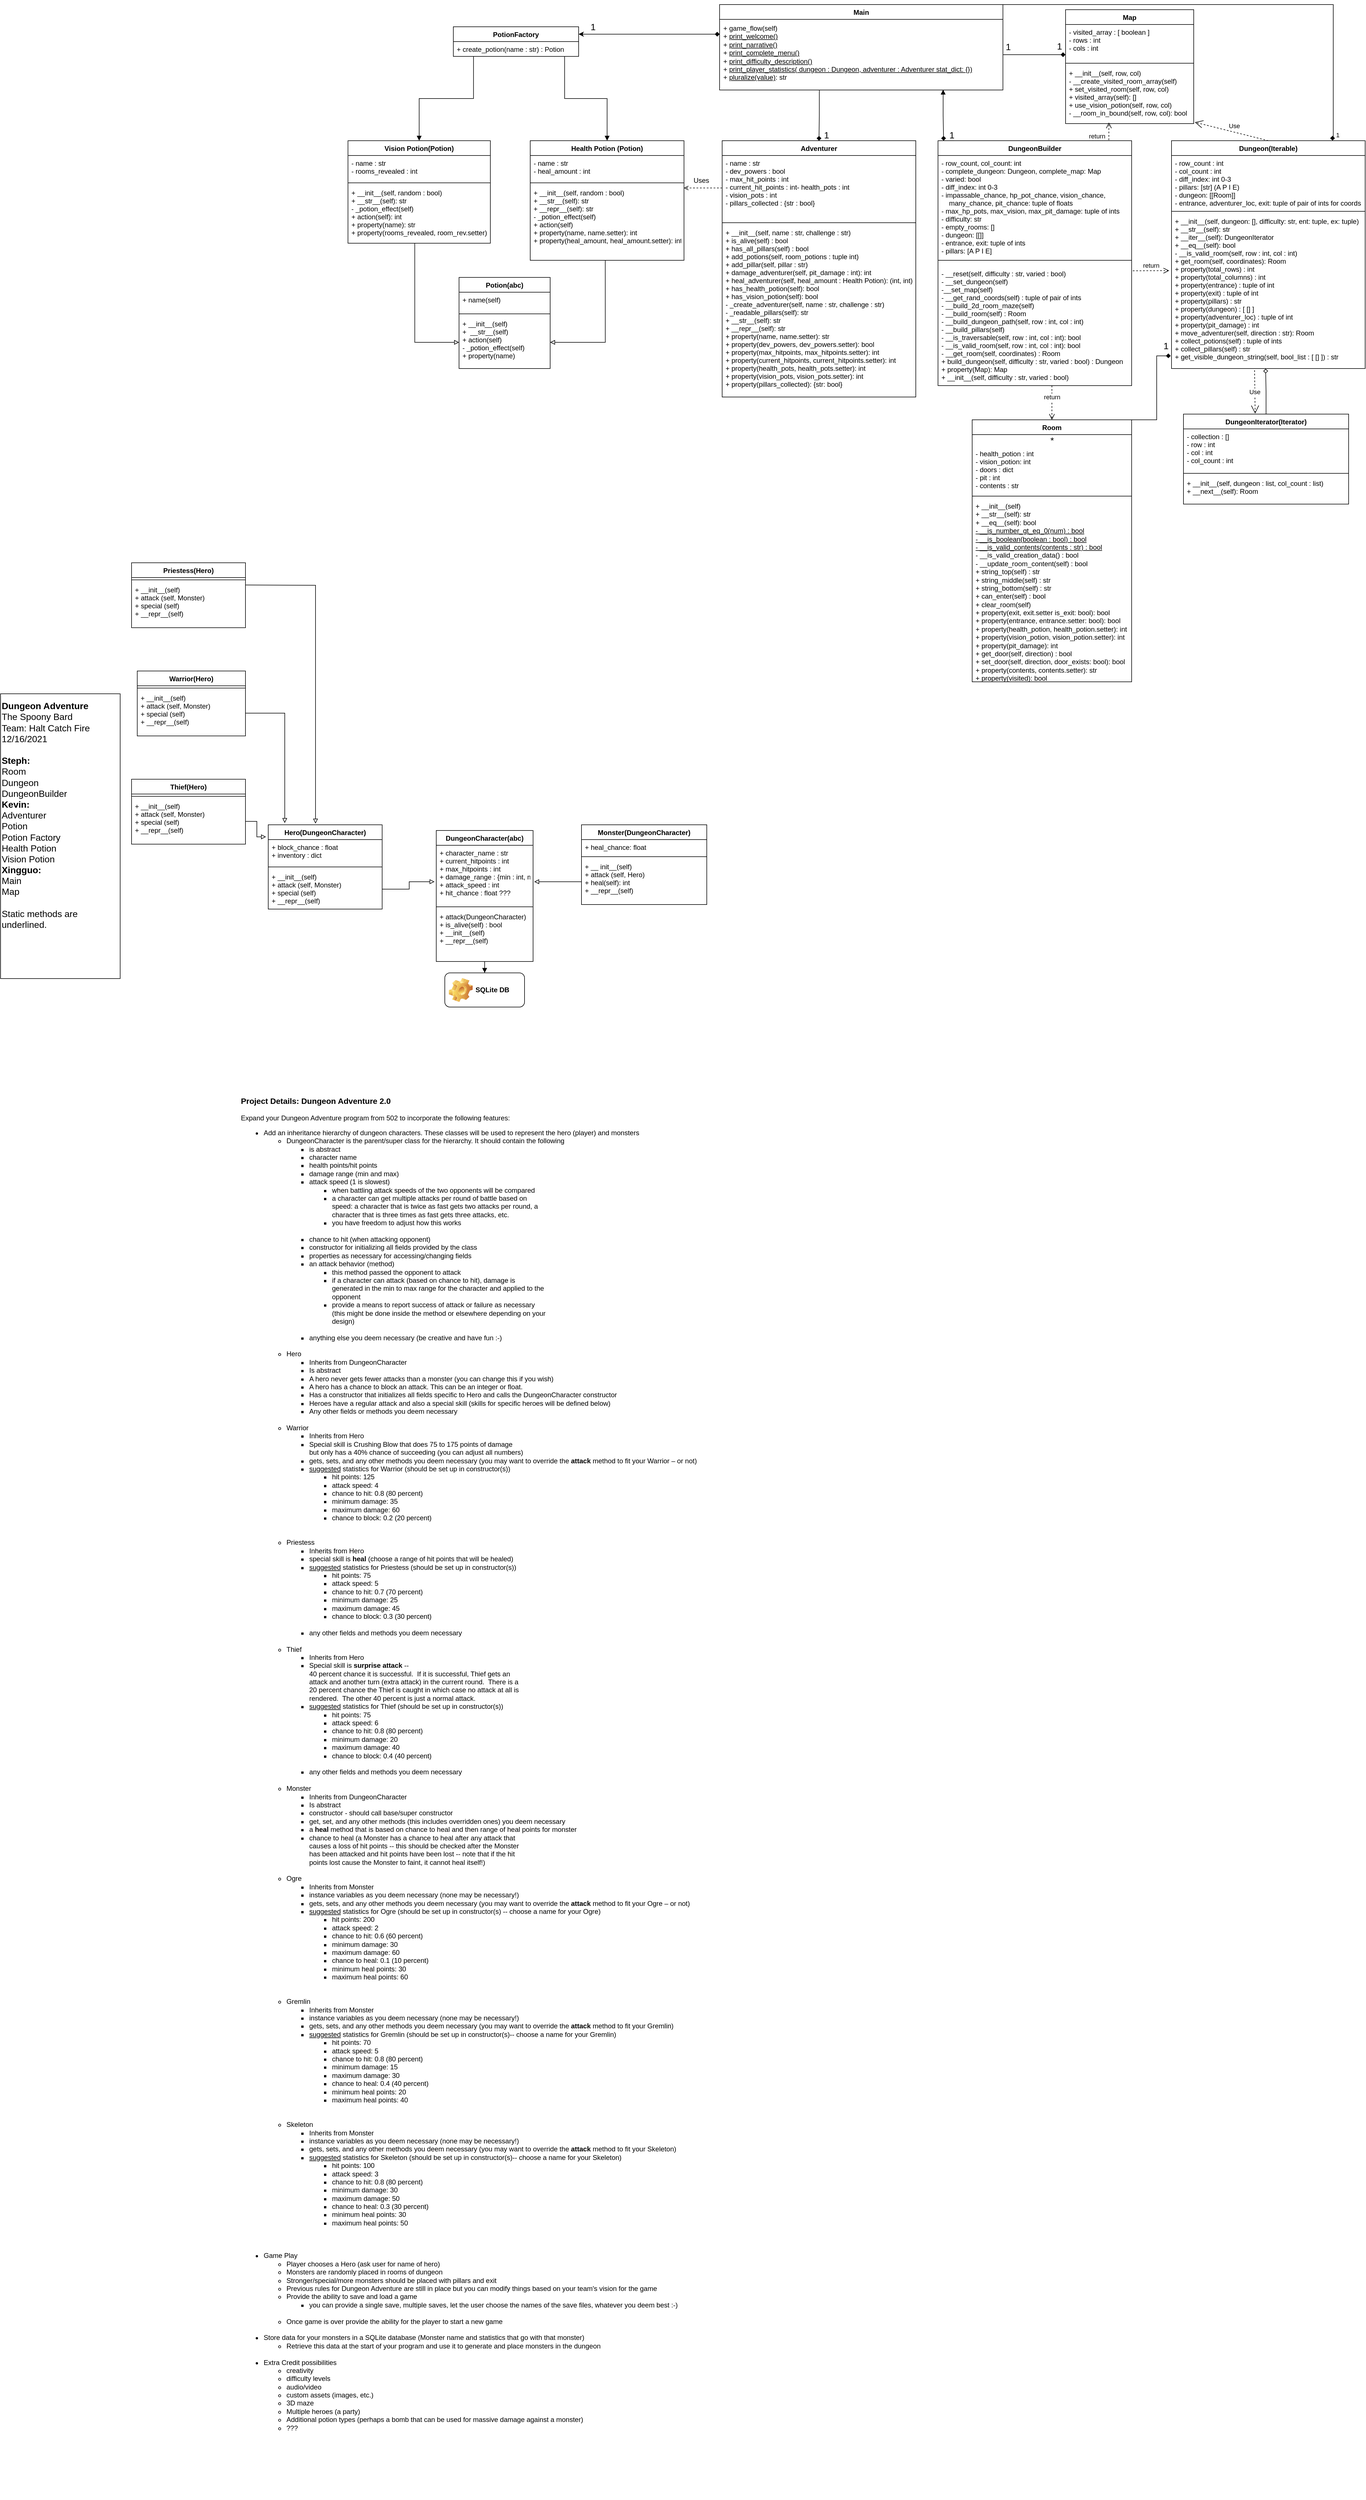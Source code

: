 <mxfile version="16.5.5" type="device" pages="7"><diagram id="z7Q4Eo3BwRiosX4U92ux" name="UML Design"><mxGraphModel dx="1422" dy="788" grid="1" gridSize="10" guides="1" tooltips="1" connect="1" arrows="1" fold="1" page="1" pageScale="1" pageWidth="2500" pageHeight="1800" background="#ffffff" math="0" shadow="0"><root><mxCell id="0"/><mxCell id="1" parent="0"/><mxCell id="Ymtlgp67cEqFUvekICuY-3" value="Dungeon(Iterable)" style="swimlane;fontStyle=1;align=center;verticalAlign=top;childLayout=stackLayout;horizontal=1;startSize=26;horizontalStack=0;resizeParent=1;resizeParentMax=0;resizeLast=0;collapsible=1;marginBottom=0;" parent="1" vertex="1"><mxGeometry x="2106" y="279" width="340" height="400" as="geometry"><mxRectangle x="1250" y="448" width="140" height="26" as="alternateBounds"/></mxGeometry></mxCell><mxCell id="Ymtlgp67cEqFUvekICuY-4" value="- row_count : int&#xA;- col_count : int&#xA;- diff_index: int 0-3&#xA;- pillars: [str] (A P I E)&#xA;- dungeon: [[Room]]&#xA;- entrance, adventurer_loc, exit: tuple of pair of ints for coords" style="text;strokeColor=none;fillColor=none;align=left;verticalAlign=top;spacingLeft=4;spacingRight=4;overflow=hidden;rotatable=0;points=[[0,0.5],[1,0.5]];portConstraint=eastwest;" parent="Ymtlgp67cEqFUvekICuY-3" vertex="1"><mxGeometry y="26" width="340" height="94" as="geometry"/></mxCell><mxCell id="Ymtlgp67cEqFUvekICuY-5" value="" style="line;strokeWidth=1;fillColor=none;align=left;verticalAlign=middle;spacingTop=-1;spacingLeft=3;spacingRight=3;rotatable=0;labelPosition=right;points=[];portConstraint=eastwest;" parent="Ymtlgp67cEqFUvekICuY-3" vertex="1"><mxGeometry y="120" width="340" height="8" as="geometry"/></mxCell><mxCell id="Ymtlgp67cEqFUvekICuY-6" value="+ __init__(self, dungeon: [], difficulty: str, ent: tuple, ex: tuple)&#xA;+ __str__(self): str&#xA;+ __iter__(self): DungeonIterator&#xA;+ __eq__(self): bool&#xA;- __is_valid_room(self, row : int, col : int)&#xA;+ get_room(self, coordinates): Room&#xA;+ property(total_rows) : int&#xA;+ property(total_columns) : int&#xA;+ property(entrance) : tuple of int&#xA;+ property(exit) : tuple of int&#xA;+ property(pillars) : str&#xA;+ property(dungeon) : [ [] ]&#xA;+ property(adventurer_loc) : tuple of int&#xA;+ property(pit_damage) : int&#xA;+ move_adventurer(self, direction : str): Room&#xA;+ collect_potions(self) : tuple of ints&#xA;+ collect_pillars(self) : str&#xA;+ get_visible_dungeon_string(self, bool_list : [ [] ]) : str&#xA;&#xA;" style="text;strokeColor=none;fillColor=none;align=left;verticalAlign=top;spacingLeft=4;spacingRight=4;overflow=hidden;rotatable=0;points=[[0,0.5],[1,0.5]];portConstraint=eastwest;" parent="Ymtlgp67cEqFUvekICuY-3" vertex="1"><mxGeometry y="128" width="340" height="272" as="geometry"/></mxCell><mxCell id="ZY2SxcHJuXmibopPrQXz-25" style="edgeStyle=orthogonalEdgeStyle;rounded=0;orthogonalLoop=1;jettySize=auto;html=1;exitX=1;exitY=0;exitDx=0;exitDy=0;entryX=-0.004;entryY=0.918;entryDx=0;entryDy=0;entryPerimeter=0;fontSize=16;startArrow=none;startFill=0;endArrow=diamond;endFill=1;strokeWidth=1;" parent="1" source="Ymtlgp67cEqFUvekICuY-7" target="Ymtlgp67cEqFUvekICuY-6" edge="1"><mxGeometry relative="1" as="geometry"><Array as="points"><mxPoint x="2080" y="769"/><mxPoint x="2080" y="657"/></Array></mxGeometry></mxCell><mxCell id="Ymtlgp67cEqFUvekICuY-7" value="Room" style="swimlane;fontStyle=1;align=center;verticalAlign=top;childLayout=stackLayout;horizontal=1;startSize=26;horizontalStack=0;resizeParent=1;resizeParentMax=0;resizeLast=0;collapsible=1;marginBottom=0;" parent="1" vertex="1"><mxGeometry x="1756" y="769" width="280" height="460" as="geometry"><mxRectangle x="1670" y="474" width="70" height="26" as="alternateBounds"/></mxGeometry></mxCell><mxCell id="ZY2SxcHJuXmibopPrQXz-26" value="*" style="text;html=1;align=center;verticalAlign=middle;resizable=0;points=[];autosize=1;strokeColor=none;fillColor=none;fontSize=16;" parent="Ymtlgp67cEqFUvekICuY-7" vertex="1"><mxGeometry y="26" width="280" height="20" as="geometry"/></mxCell><mxCell id="Ymtlgp67cEqFUvekICuY-8" value="- health_potion : int&#xA;- vision_potion: int&#xA;- doors : dict&#xA;- pit : int&#xA;- contents : str&#xA;&#xA;" style="text;strokeColor=none;fillColor=none;align=left;verticalAlign=top;spacingLeft=4;spacingRight=4;overflow=hidden;rotatable=0;points=[[0,0.5],[1,0.5]];portConstraint=eastwest;" parent="Ymtlgp67cEqFUvekICuY-7" vertex="1"><mxGeometry y="46" width="280" height="84" as="geometry"/></mxCell><mxCell id="Ymtlgp67cEqFUvekICuY-9" value="" style="line;strokeWidth=1;fillColor=none;align=left;verticalAlign=middle;spacingTop=-1;spacingLeft=3;spacingRight=3;rotatable=0;labelPosition=right;points=[];portConstraint=eastwest;" parent="Ymtlgp67cEqFUvekICuY-7" vertex="1"><mxGeometry y="130" width="280" height="8" as="geometry"/></mxCell><mxCell id="Ymtlgp67cEqFUvekICuY-10" value="+ __init__(self)&lt;br&gt;+ __str__(self): str&lt;br&gt;+ __eq__(self): bool&lt;br&gt;&lt;u&gt;- __is_number_gt_eq_0(num) : bool&lt;/u&gt;&lt;br&gt;&lt;u&gt;- __is_boolean(boolean : bool) : bool&lt;/u&gt;&lt;br&gt;&lt;u&gt;- __is_valid_contents(contents : str) : bool&lt;/u&gt;&lt;br&gt;- __is_valid_creation_data() : bool&lt;br&gt;- __update_room_content(self) : bool&lt;br&gt;+ string_top(self) : str&lt;br&gt;+ string_middle(self) : str&lt;br&gt;+ string_bottom(self) : str&lt;br&gt;+ can_enter(self) : bool&lt;br&gt;+ clear_room(self)&lt;br&gt;+ property(exit, exit.setter is_exit: bool): bool&lt;br&gt;+ property(entrance, entrance.setter: bool): bool&lt;br&gt;+ property(health_potion, health_potion.setter): int&lt;br&gt;+ property(vision_potion, vision_potion.setter): int&lt;br&gt;+ property(pit_damage): int&lt;br&gt;+ get_door(self, direction) : bool&lt;br&gt;+ set_door(self, direction, door_exists: bool): bool&lt;br&gt;+ property(contents, contents.setter): str&lt;br&gt;+ property(visited): bool&lt;br&gt;&lt;br&gt;" style="text;strokeColor=none;fillColor=none;align=left;verticalAlign=top;spacingLeft=4;spacingRight=4;overflow=hidden;rotatable=0;points=[[0,0.5],[1,0.5]];portConstraint=eastwest;html=1;" parent="Ymtlgp67cEqFUvekICuY-7" vertex="1"><mxGeometry y="138" width="280" height="322" as="geometry"/></mxCell><mxCell id="Ymtlgp67cEqFUvekICuY-11" value="Adventurer" style="swimlane;fontStyle=1;align=center;verticalAlign=top;childLayout=stackLayout;horizontal=1;startSize=26;horizontalStack=0;resizeParent=1;resizeParentMax=0;resizeLast=0;collapsible=1;marginBottom=0;" parent="1" vertex="1"><mxGeometry x="1317" y="279" width="340" height="450" as="geometry"><mxRectangle x="940" y="380" width="100" height="26" as="alternateBounds"/></mxGeometry></mxCell><mxCell id="Ymtlgp67cEqFUvekICuY-12" value="- name : str&#xA;- dev_powers : bool&#xA;- max_hit_points : int&#xA;- current_hit_points : int- health_pots : int&#xA;- vision_pots : int&#xA;- pillars_collected : {str : bool}&#xA;&#xA;&#xA;&#xA;&#xA;&#xA;" style="text;strokeColor=none;fillColor=none;align=left;verticalAlign=top;spacingLeft=4;spacingRight=4;overflow=hidden;rotatable=0;points=[[0,0.5],[1,0.5]];portConstraint=eastwest;" parent="Ymtlgp67cEqFUvekICuY-11" vertex="1"><mxGeometry y="26" width="340" height="114" as="geometry"/></mxCell><mxCell id="Ymtlgp67cEqFUvekICuY-13" value="" style="line;strokeWidth=1;fillColor=none;align=left;verticalAlign=middle;spacingTop=-1;spacingLeft=3;spacingRight=3;rotatable=0;labelPosition=right;points=[];portConstraint=eastwest;" parent="Ymtlgp67cEqFUvekICuY-11" vertex="1"><mxGeometry y="140" width="340" height="8" as="geometry"/></mxCell><mxCell id="Ymtlgp67cEqFUvekICuY-14" value="+ __init__(self, name : str, challenge : str)&#xA;+ is_alive(self) : bool&#xA;+ has_all_pillars(self) : bool&#xA;+ add_potions(self, room_potions : tuple int)&#xA;+ add_pillar(self, pillar : str)&#xA;+ damage_adventurer(self, pit_damage : int): int&#xA;+ heal_adventurer(self, heal_amount : Health Potion): (int, int)&#xA;+ has_health_potion(self): bool&#xA;+ has_vision_potion(self): bool&#xA;- _create_adventurer(self, name : str, challenge : str)&#xA;- _readable_pillars(self): str&#xA;+ __str__(self): str&#xA;+ __repr__(self): str&#xA;+ property(name, name.setter): str&#xA;+ property(dev_powers, dev_powers.setter): bool&#xA;+ property(max_hitpoints, max_hitpoints.setter): int&#xA;+ property(current_hitpoints, current_hitpoints.setter): int&#xA;+ property(health_pots, health_pots.setter): int&#xA;+ property(vision_pots, vision_pots.setter): int&#xA;+ property(pillars_collected): {str: bool}&#xA;&#xA;&#xA;" style="text;strokeColor=none;fillColor=none;align=left;verticalAlign=top;spacingLeft=4;spacingRight=4;overflow=hidden;rotatable=0;points=[[0,0.5],[1,0.5]];portConstraint=eastwest;" parent="Ymtlgp67cEqFUvekICuY-11" vertex="1"><mxGeometry y="148" width="340" height="302" as="geometry"/></mxCell><mxCell id="Ymtlgp67cEqFUvekICuY-33" value="Potion(abc)" style="swimlane;fontStyle=1;align=center;verticalAlign=top;childLayout=stackLayout;horizontal=1;startSize=26;horizontalStack=0;resizeParent=1;resizeParentMax=0;resizeLast=0;collapsible=1;marginBottom=0;" parent="1" vertex="1"><mxGeometry x="855" y="519" width="160" height="160" as="geometry"><mxRectangle x="20" y="920" width="100" height="26" as="alternateBounds"/></mxGeometry></mxCell><mxCell id="Ymtlgp67cEqFUvekICuY-34" value="+ name(self)&#xA;" style="text;strokeColor=none;fillColor=none;align=left;verticalAlign=top;spacingLeft=4;spacingRight=4;overflow=hidden;rotatable=0;points=[[0,0.5],[1,0.5]];portConstraint=eastwest;" parent="Ymtlgp67cEqFUvekICuY-33" vertex="1"><mxGeometry y="26" width="160" height="34" as="geometry"/></mxCell><mxCell id="Ymtlgp67cEqFUvekICuY-35" value="" style="line;strokeWidth=1;fillColor=none;align=left;verticalAlign=middle;spacingTop=-1;spacingLeft=3;spacingRight=3;rotatable=0;labelPosition=right;points=[];portConstraint=eastwest;" parent="Ymtlgp67cEqFUvekICuY-33" vertex="1"><mxGeometry y="60" width="160" height="8" as="geometry"/></mxCell><mxCell id="Ymtlgp67cEqFUvekICuY-36" value="+ __init__(self)&#xA;+  __str__(self)&#xA;+ action(self)&#xA;- _potion_effect(self)&#xA;+ property(name)" style="text;strokeColor=none;fillColor=none;align=left;verticalAlign=top;spacingLeft=4;spacingRight=4;overflow=hidden;rotatable=0;points=[[0,0.5],[1,0.5]];portConstraint=eastwest;" parent="Ymtlgp67cEqFUvekICuY-33" vertex="1"><mxGeometry y="68" width="160" height="92" as="geometry"/></mxCell><mxCell id="ZY2SxcHJuXmibopPrQXz-9" style="edgeStyle=orthogonalEdgeStyle;rounded=0;orthogonalLoop=1;jettySize=auto;html=1;entryX=0.888;entryY=1.015;entryDx=0;entryDy=0;entryPerimeter=0;startArrow=block;startFill=1;endArrow=none;endFill=0;" parent="1" source="Ymtlgp67cEqFUvekICuY-41" target="Ymtlgp67cEqFUvekICuY-58" edge="1"><mxGeometry relative="1" as="geometry"/></mxCell><mxCell id="Ymtlgp67cEqFUvekICuY-41" value="Health Potion (Potion)" style="swimlane;fontStyle=1;align=center;verticalAlign=top;childLayout=stackLayout;horizontal=1;startSize=26;horizontalStack=0;resizeParent=1;resizeParentMax=0;resizeLast=0;collapsible=1;marginBottom=0;" parent="1" vertex="1"><mxGeometry x="980" y="279" width="270" height="210" as="geometry"><mxRectangle x="330" y="76" width="150" height="26" as="alternateBounds"/></mxGeometry></mxCell><mxCell id="Ymtlgp67cEqFUvekICuY-42" value="- name : str&#xA;- heal_amount : int&#xA;" style="text;strokeColor=none;fillColor=none;align=left;verticalAlign=top;spacingLeft=4;spacingRight=4;overflow=hidden;rotatable=0;points=[[0,0.5],[1,0.5]];portConstraint=eastwest;" parent="Ymtlgp67cEqFUvekICuY-41" vertex="1"><mxGeometry y="26" width="270" height="44" as="geometry"/></mxCell><mxCell id="Ymtlgp67cEqFUvekICuY-43" value="" style="line;strokeWidth=1;fillColor=none;align=left;verticalAlign=middle;spacingTop=-1;spacingLeft=3;spacingRight=3;rotatable=0;labelPosition=right;points=[];portConstraint=eastwest;" parent="Ymtlgp67cEqFUvekICuY-41" vertex="1"><mxGeometry y="70" width="270" height="8" as="geometry"/></mxCell><mxCell id="Ymtlgp67cEqFUvekICuY-44" value="+ __init__(self, random : bool)&#xA;+ __str__(self): str&#xA;+ __repr__(self): str&#xA;- _potion_effect(self)&#xA;+ action(self)&#xA;+ property(name, name.setter): int&#xA;+ property(heal_amount, heal_amount.setter): int&#xA;&#xA;&#xA;&#xA;" style="text;strokeColor=none;fillColor=none;align=left;verticalAlign=top;spacingLeft=4;spacingRight=4;overflow=hidden;rotatable=0;points=[[0,0.5],[1,0.5]];portConstraint=eastwest;" parent="Ymtlgp67cEqFUvekICuY-41" vertex="1"><mxGeometry y="78" width="270" height="132" as="geometry"/></mxCell><mxCell id="Ymtlgp67cEqFUvekICuY-57" value="PotionFactory" style="swimlane;fontStyle=1;align=center;verticalAlign=top;childLayout=stackLayout;horizontal=1;startSize=26;horizontalStack=0;resizeParent=1;resizeParentMax=0;resizeLast=0;collapsible=1;marginBottom=0;" parent="1" vertex="1"><mxGeometry x="845" y="79" width="220" height="52" as="geometry"><mxRectangle x="560" y="160" width="110" height="26" as="alternateBounds"/></mxGeometry></mxCell><mxCell id="Ymtlgp67cEqFUvekICuY-58" value="+ create_potion(name : str) : Potion" style="text;strokeColor=none;fillColor=none;align=left;verticalAlign=top;spacingLeft=4;spacingRight=4;overflow=hidden;rotatable=0;points=[[0,0.5],[1,0.5]];portConstraint=eastwest;" parent="Ymtlgp67cEqFUvekICuY-57" vertex="1"><mxGeometry y="26" width="220" height="26" as="geometry"/></mxCell><mxCell id="Ymtlgp67cEqFUvekICuY-67" value="Map" style="swimlane;fontStyle=1;align=center;verticalAlign=top;childLayout=stackLayout;horizontal=1;startSize=26;horizontalStack=0;resizeParent=1;resizeParentMax=0;resizeLast=0;collapsible=1;marginBottom=0;" parent="1" vertex="1"><mxGeometry x="1920" y="49" width="225" height="200" as="geometry"><mxRectangle x="1300" y="50" width="60" height="26" as="alternateBounds"/></mxGeometry></mxCell><mxCell id="Ymtlgp67cEqFUvekICuY-68" value="- visited_array : [ boolean ]&#xA;- rows : int&#xA;- cols : int&#xA;&#xA;" style="text;strokeColor=none;fillColor=none;align=left;verticalAlign=top;spacingLeft=4;spacingRight=4;overflow=hidden;rotatable=0;points=[[0,0.5],[1,0.5]];portConstraint=eastwest;" parent="Ymtlgp67cEqFUvekICuY-67" vertex="1"><mxGeometry y="26" width="225" height="64" as="geometry"/></mxCell><mxCell id="Ymtlgp67cEqFUvekICuY-69" value="" style="line;strokeWidth=1;fillColor=none;align=left;verticalAlign=middle;spacingTop=-1;spacingLeft=3;spacingRight=3;rotatable=0;labelPosition=right;points=[];portConstraint=eastwest;" parent="Ymtlgp67cEqFUvekICuY-67" vertex="1"><mxGeometry y="90" width="225" height="8" as="geometry"/></mxCell><mxCell id="Ymtlgp67cEqFUvekICuY-70" value="+ __init__(self, row, col)&#xA;- __create_visited_room_array(self)&#xA;+ set_visited_room(self, row, col)&#xA;+ visited_array(self): []&#xA;+ use_vision_potion(self, row, col)&#xA;- __room_in_bound(self, row, col): bool" style="text;strokeColor=none;fillColor=none;align=left;verticalAlign=top;spacingLeft=4;spacingRight=4;overflow=hidden;rotatable=0;points=[[0,0.5],[1,0.5]];portConstraint=eastwest;" parent="Ymtlgp67cEqFUvekICuY-67" vertex="1"><mxGeometry y="98" width="225" height="102" as="geometry"/></mxCell><mxCell id="ZY2SxcHJuXmibopPrQXz-8" style="edgeStyle=orthogonalEdgeStyle;rounded=0;orthogonalLoop=1;jettySize=auto;html=1;entryX=0.161;entryY=1.015;entryDx=0;entryDy=0;entryPerimeter=0;endArrow=none;endFill=0;startArrow=block;startFill=1;" parent="1" source="n31DdNtJDLlJ8EF3kzLW-2" target="Ymtlgp67cEqFUvekICuY-58" edge="1"><mxGeometry relative="1" as="geometry"/></mxCell><mxCell id="n31DdNtJDLlJ8EF3kzLW-2" value="Vision Potion(Potion)" style="swimlane;fontStyle=1;align=center;verticalAlign=top;childLayout=stackLayout;horizontal=1;startSize=26;horizontalStack=0;resizeParent=1;resizeParentMax=0;resizeLast=0;collapsible=1;marginBottom=0;" parent="1" vertex="1"><mxGeometry x="660" y="279" width="250" height="180" as="geometry"><mxRectangle x="330" y="280" width="150" height="26" as="alternateBounds"/></mxGeometry></mxCell><mxCell id="n31DdNtJDLlJ8EF3kzLW-3" value="- name : str&#xA;- rooms_revealed : int&#xA;" style="text;strokeColor=none;fillColor=none;align=left;verticalAlign=top;spacingLeft=4;spacingRight=4;overflow=hidden;rotatable=0;points=[[0,0.5],[1,0.5]];portConstraint=eastwest;" parent="n31DdNtJDLlJ8EF3kzLW-2" vertex="1"><mxGeometry y="26" width="250" height="44" as="geometry"/></mxCell><mxCell id="n31DdNtJDLlJ8EF3kzLW-4" value="" style="line;strokeWidth=1;fillColor=none;align=left;verticalAlign=middle;spacingTop=-1;spacingLeft=3;spacingRight=3;rotatable=0;labelPosition=right;points=[];portConstraint=eastwest;" parent="n31DdNtJDLlJ8EF3kzLW-2" vertex="1"><mxGeometry y="70" width="250" height="8" as="geometry"/></mxCell><mxCell id="n31DdNtJDLlJ8EF3kzLW-5" value="+ __init__(self, random : bool)&#xA;+ __str__(self): str&#xA;- _potion_effect(self)&#xA;+ action(self): int&#xA;+ property(name): str&#xA;+ property(rooms_revealed, room_rev.setter)&#xA;&#xA;&#xA;&#xA;&#xA;&#xA;" style="text;strokeColor=none;fillColor=none;align=left;verticalAlign=top;spacingLeft=4;spacingRight=4;overflow=hidden;rotatable=0;points=[[0,0.5],[1,0.5]];portConstraint=eastwest;" parent="n31DdNtJDLlJ8EF3kzLW-2" vertex="1"><mxGeometry y="78" width="250" height="102" as="geometry"/></mxCell><mxCell id="ZY2SxcHJuXmibopPrQXz-10" style="edgeStyle=orthogonalEdgeStyle;rounded=0;orthogonalLoop=1;jettySize=auto;html=1;entryX=1;entryY=0.25;entryDx=0;entryDy=0;startArrow=diamond;startFill=1;" parent="1" source="n31DdNtJDLlJ8EF3kzLW-6" target="Ymtlgp67cEqFUvekICuY-57" edge="1"><mxGeometry relative="1" as="geometry"><Array as="points"><mxPoint x="1260" y="92"/><mxPoint x="1260" y="92"/></Array></mxGeometry></mxCell><mxCell id="ZY2SxcHJuXmibopPrQXz-11" style="edgeStyle=orthogonalEdgeStyle;rounded=0;orthogonalLoop=1;jettySize=auto;html=1;endArrow=diamond;endFill=1;exitX=0.352;exitY=1.005;exitDx=0;exitDy=0;exitPerimeter=0;" parent="1" source="n31DdNtJDLlJ8EF3kzLW-7" target="Ymtlgp67cEqFUvekICuY-11" edge="1"><mxGeometry relative="1" as="geometry"/></mxCell><mxCell id="n31DdNtJDLlJ8EF3kzLW-6" value="Main" style="swimlane;fontStyle=1;childLayout=stackLayout;horizontal=1;startSize=26;fillColor=none;horizontalStack=0;resizeParent=1;resizeParentMax=0;resizeLast=0;collapsible=1;marginBottom=0;" parent="1" vertex="1"><mxGeometry x="1312.5" y="40" width="497.5" height="150" as="geometry"><mxRectangle x="920" y="160" width="60" height="26" as="alternateBounds"/></mxGeometry></mxCell><mxCell id="n31DdNtJDLlJ8EF3kzLW-7" value="+ game_flow(self)&lt;br&gt;+ &lt;u&gt;print_welcome()&lt;/u&gt;&lt;br&gt;+ &lt;u&gt;print_narrative()&lt;/u&gt;&lt;br&gt;+ &lt;u&gt;print_complete_menu()&lt;/u&gt;&lt;br&gt;+ &lt;u&gt;print_difficulty_description()&lt;/u&gt;&lt;br&gt;+ &lt;u&gt;print_player_statistics( dungeon : Dungeon, adventurer : Adventurer stat_dict: {})&lt;/u&gt;&lt;br&gt;+ &lt;u&gt;pluralize(value)&lt;/u&gt;: str" style="text;strokeColor=none;fillColor=none;align=left;verticalAlign=top;spacingLeft=4;spacingRight=4;overflow=hidden;rotatable=0;points=[[0,0.5],[1,0.5]];portConstraint=eastwest;fontStyle=0;html=1;spacingTop=2;spacing=2;spacingBottom=2;" parent="n31DdNtJDLlJ8EF3kzLW-6" vertex="1"><mxGeometry y="26" width="497.5" height="124" as="geometry"/></mxCell><mxCell id="n31DdNtJDLlJ8EF3kzLW-10" value="DungeonBuilder" style="swimlane;fontStyle=1;align=center;verticalAlign=top;childLayout=stackLayout;horizontal=1;startSize=26;horizontalStack=0;resizeParent=1;resizeParentMax=0;resizeLast=0;collapsible=1;marginBottom=0;" parent="1" vertex="1"><mxGeometry x="1696" y="279" width="340" height="430" as="geometry"><mxRectangle x="1450" y="262" width="130" height="26" as="alternateBounds"/></mxGeometry></mxCell><mxCell id="n31DdNtJDLlJ8EF3kzLW-11" value="- row_count, col_count: int&#xA;- complete_dungeon: Dungeon, complete_map: Map&#xA;- varied: bool&#xA;- diff_index: int 0-3&#xA;- impassable_chance, hp_pot_chance, vision_chance,&#xA;    many_chance, pit_chance: tuple of floats&#xA;- max_hp_pots, max_vision, max_pit_damage: tuple of ints&#xA;- difficulty: str&#xA;- empty_rooms: []&#xA;- dungeon: [[]]&#xA;- entrance, exit: tuple of ints&#xA;- pillars: [A P I E]" style="text;strokeColor=none;fillColor=none;align=left;verticalAlign=top;spacingLeft=4;spacingRight=4;overflow=hidden;rotatable=0;points=[[0,0.5],[1,0.5]];portConstraint=eastwest;" parent="n31DdNtJDLlJ8EF3kzLW-10" vertex="1"><mxGeometry y="26" width="340" height="174" as="geometry"/></mxCell><mxCell id="n31DdNtJDLlJ8EF3kzLW-12" value="" style="line;strokeWidth=1;fillColor=none;align=left;verticalAlign=middle;spacingTop=-1;spacingLeft=3;spacingRight=3;rotatable=0;labelPosition=right;points=[];portConstraint=eastwest;" parent="n31DdNtJDLlJ8EF3kzLW-10" vertex="1"><mxGeometry y="200" width="340" height="20" as="geometry"/></mxCell><mxCell id="n31DdNtJDLlJ8EF3kzLW-13" value="- __reset(self, difficulty : str, varied : bool)&#xA;- __set_dungeon(self)&#xA;-__set_map(self)&#xA;- __get_rand_coords(self) : tuple of pair of ints&#xA;- __build_2d_room_maze(self)&#xA;- __build_room(self) : Room&#xA;- __build_dungeon_path(self, row : int, col : int)&#xA;- __build_pillars(self)&#xA;- __is_traversable(self, row : int, col : int): bool&#xA;- __is_valid_room(self, row : int, col : int): bool&#xA;- __get_room(self, coordinates) : Room&#xA;+ build_dungeon(self, difficulty : str, varied : bool) : Dungeon&#xA;+ property(Map): Map&#xA;+ __init__(self, difficulty : str, varied : bool)&#xA;" style="text;strokeColor=none;fillColor=none;align=left;verticalAlign=top;spacingLeft=4;spacingRight=4;overflow=hidden;rotatable=0;points=[[0,0.5],[1,0.5]];portConstraint=eastwest;" parent="n31DdNtJDLlJ8EF3kzLW-10" vertex="1"><mxGeometry y="220" width="340" height="210" as="geometry"/></mxCell><mxCell id="ZY2SxcHJuXmibopPrQXz-12" style="edgeStyle=orthogonalEdgeStyle;rounded=0;orthogonalLoop=1;jettySize=auto;html=1;entryX=0.486;entryY=1.001;entryDx=0;entryDy=0;entryPerimeter=0;endArrow=diamond;endFill=0;" parent="1" source="n31DdNtJDLlJ8EF3kzLW-15" target="Ymtlgp67cEqFUvekICuY-6" edge="1"><mxGeometry relative="1" as="geometry"/></mxCell><mxCell id="n31DdNtJDLlJ8EF3kzLW-15" value="DungeonIterator(Iterator)" style="swimlane;fontStyle=1;align=center;verticalAlign=top;childLayout=stackLayout;horizontal=1;startSize=26;horizontalStack=0;resizeParent=1;resizeParentMax=0;resizeLast=0;collapsible=1;marginBottom=0;" parent="1" vertex="1"><mxGeometry x="2127" y="759" width="290" height="158" as="geometry"><mxRectangle x="1550" y="682" width="170" height="26" as="alternateBounds"/></mxGeometry></mxCell><mxCell id="n31DdNtJDLlJ8EF3kzLW-16" value="- collection : []&#xA;- row : int&#xA;- col : int&#xA;- col_count : int&#xA;&#xA;" style="text;strokeColor=none;fillColor=none;align=left;verticalAlign=top;spacingLeft=4;spacingRight=4;overflow=hidden;rotatable=0;points=[[0,0.5],[1,0.5]];portConstraint=eastwest;" parent="n31DdNtJDLlJ8EF3kzLW-15" vertex="1"><mxGeometry y="26" width="290" height="74" as="geometry"/></mxCell><mxCell id="n31DdNtJDLlJ8EF3kzLW-17" value="" style="line;strokeWidth=1;fillColor=none;align=left;verticalAlign=middle;spacingTop=-1;spacingLeft=3;spacingRight=3;rotatable=0;labelPosition=right;points=[];portConstraint=eastwest;" parent="n31DdNtJDLlJ8EF3kzLW-15" vertex="1"><mxGeometry y="100" width="290" height="8" as="geometry"/></mxCell><mxCell id="n31DdNtJDLlJ8EF3kzLW-18" value="+ __init__(self, dungeon : list, col_count : list)&#xA;+ __next__(self): Room&#xA;" style="text;strokeColor=none;fillColor=none;align=left;verticalAlign=top;spacingLeft=4;spacingRight=4;overflow=hidden;rotatable=0;points=[[0,0.5],[1,0.5]];portConstraint=eastwest;" parent="n31DdNtJDLlJ8EF3kzLW-15" vertex="1"><mxGeometry y="108" width="290" height="50" as="geometry"/></mxCell><mxCell id="ZY2SxcHJuXmibopPrQXz-6" style="edgeStyle=orthogonalEdgeStyle;rounded=0;orthogonalLoop=1;jettySize=auto;html=1;entryX=0.469;entryY=1.005;entryDx=0;entryDy=0;entryPerimeter=0;endArrow=none;endFill=0;startArrow=block;startFill=0;" parent="1" source="Ymtlgp67cEqFUvekICuY-36" target="n31DdNtJDLlJ8EF3kzLW-5" edge="1"><mxGeometry relative="1" as="geometry"/></mxCell><mxCell id="ZY2SxcHJuXmibopPrQXz-7" style="edgeStyle=orthogonalEdgeStyle;rounded=0;orthogonalLoop=1;jettySize=auto;html=1;entryX=0.488;entryY=0.996;entryDx=0;entryDy=0;entryPerimeter=0;endArrow=none;endFill=0;startArrow=block;startFill=0;" parent="1" source="Ymtlgp67cEqFUvekICuY-36" target="Ymtlgp67cEqFUvekICuY-44" edge="1"><mxGeometry relative="1" as="geometry"/></mxCell><mxCell id="ZY2SxcHJuXmibopPrQXz-14" style="edgeStyle=orthogonalEdgeStyle;rounded=0;orthogonalLoop=1;jettySize=auto;html=1;entryX=0.029;entryY=0;entryDx=0;entryDy=0;startArrow=block;startFill=1;endArrow=diamond;endFill=1;exitX=0.789;exitY=0.995;exitDx=0;exitDy=0;entryPerimeter=0;exitPerimeter=0;" parent="1" source="n31DdNtJDLlJ8EF3kzLW-7" target="n31DdNtJDLlJ8EF3kzLW-10" edge="1"><mxGeometry relative="1" as="geometry"><mxPoint x="1566" y="131" as="sourcePoint"/></mxGeometry></mxCell><mxCell id="ZY2SxcHJuXmibopPrQXz-24" value="&lt;div style=&quot;font-size: 16px&quot; align=&quot;left&quot;&gt;&lt;font style=&quot;font-size: 16px&quot;&gt;&lt;b&gt;Dungeon Adventure&lt;/b&gt;&lt;/font&gt;&lt;/div&gt;&lt;div style=&quot;font-size: 16px&quot; align=&quot;left&quot;&gt;&lt;font style=&quot;font-size: 16px&quot;&gt;The Spoony Bard&lt;/font&gt;&lt;/div&gt;&lt;div style=&quot;font-size: 16px&quot; align=&quot;left&quot;&gt;&lt;font style=&quot;font-size: 16px&quot;&gt;Team: Halt Catch Fire&lt;br&gt;&lt;/font&gt;&lt;/div&gt;&lt;div style=&quot;font-size: 16px&quot; align=&quot;left&quot;&gt;&lt;font style=&quot;font-size: 16px&quot;&gt;12/16/2021&lt;br&gt;&lt;/font&gt;&lt;/div&gt;&lt;div style=&quot;font-size: 16px&quot;&gt;&lt;font style=&quot;font-size: 16px&quot;&gt;&lt;br&gt;&lt;/font&gt;&lt;/div&gt;&lt;div style=&quot;font-size: 16px&quot;&gt;&lt;div align=&quot;left&quot;&gt;&lt;font style=&quot;font-size: 16px&quot;&gt;&lt;b&gt;Steph:&amp;nbsp;&lt;/b&gt;&lt;/font&gt;&lt;/div&gt;&lt;div align=&quot;left&quot;&gt;&lt;font style=&quot;font-size: 16px&quot;&gt;Room&lt;/font&gt;&lt;/div&gt;&lt;div align=&quot;left&quot;&gt;&lt;font style=&quot;font-size: 16px&quot;&gt;Dungeon&lt;/font&gt;&lt;/div&gt;&lt;div align=&quot;left&quot;&gt;&lt;font style=&quot;font-size: 16px&quot;&gt;DungeonBuilder&lt;br&gt;&lt;/font&gt;&lt;/div&gt;&lt;div align=&quot;left&quot;&gt;&lt;font style=&quot;font-size: 16px&quot;&gt;&lt;b&gt;Kevin:&lt;/b&gt;&lt;/font&gt;&lt;/div&gt;&lt;div align=&quot;left&quot;&gt;&lt;font style=&quot;font-size: 16px&quot;&gt; Adventurer&lt;/font&gt;&lt;/div&gt;&lt;div align=&quot;left&quot;&gt;&lt;font style=&quot;font-size: 16px&quot;&gt;Potion&lt;/font&gt;&lt;/div&gt;&lt;div align=&quot;left&quot;&gt;&lt;font style=&quot;font-size: 16px&quot;&gt;Potion Factory&lt;/font&gt;&lt;/div&gt;&lt;div align=&quot;left&quot;&gt;&lt;font style=&quot;font-size: 16px&quot;&gt;Health Potion&lt;/font&gt;&lt;/div&gt;&lt;div align=&quot;left&quot;&gt;&lt;font style=&quot;font-size: 16px&quot;&gt;Vision Potion&lt;br&gt;&lt;/font&gt;&lt;/div&gt;&lt;div align=&quot;left&quot;&gt;&lt;font style=&quot;font-size: 16px&quot;&gt;&lt;b&gt;Xingguo: &lt;/b&gt;&lt;br&gt;&lt;/font&gt;&lt;/div&gt;&lt;div align=&quot;left&quot;&gt;&lt;font style=&quot;font-size: 16px&quot;&gt;Main&lt;/font&gt;&lt;/div&gt;&lt;div align=&quot;left&quot;&gt;&lt;font style=&quot;font-size: 16px&quot;&gt;Map&lt;br&gt;&lt;/font&gt;&lt;/div&gt;&lt;div align=&quot;left&quot;&gt;&lt;font style=&quot;font-size: 16px&quot;&gt;&lt;br&gt;&lt;/font&gt;&lt;/div&gt;&lt;div align=&quot;left&quot;&gt;&lt;font style=&quot;font-size: 16px&quot;&gt;Static methods are underlined.&lt;br&gt;&lt;/font&gt;&lt;/div&gt;&lt;div align=&quot;left&quot;&gt;&lt;font style=&quot;font-size: 16px&quot;&gt;&lt;br&gt;&lt;/font&gt;&lt;/div&gt;&lt;/div&gt;&lt;p&gt;&lt;br&gt;&lt;br&gt;&lt;/p&gt;" style="rounded=0;whiteSpace=wrap;html=1;fontSize=16;align=left;spacingTop=15;" parent="1" vertex="1"><mxGeometry x="50" y="1250" width="210" height="500" as="geometry"/></mxCell><mxCell id="ZY2SxcHJuXmibopPrQXz-27" value="1" style="text;html=1;align=center;verticalAlign=middle;resizable=0;points=[];autosize=1;strokeColor=none;fillColor=none;fontSize=16;" parent="1" vertex="1"><mxGeometry x="2086" y="629" width="20" height="20" as="geometry"/></mxCell><mxCell id="iEYxjiGc-Uzfrmmts7uE-2" value="Use" style="endArrow=open;endSize=12;dashed=1;html=1;rounded=0;exitX=0.429;exitY=1.011;exitDx=0;exitDy=0;exitPerimeter=0;entryX=0.434;entryY=-0.006;entryDx=0;entryDy=0;entryPerimeter=0;" parent="1" source="Ymtlgp67cEqFUvekICuY-6" target="n31DdNtJDLlJ8EF3kzLW-15" edge="1"><mxGeometry width="160" relative="1" as="geometry"><mxPoint x="1860" y="659" as="sourcePoint"/><mxPoint x="2252" y="739" as="targetPoint"/></mxGeometry></mxCell><mxCell id="iEYxjiGc-Uzfrmmts7uE-4" value="return" style="html=1;verticalAlign=bottom;endArrow=open;dashed=1;endSize=8;rounded=0;entryX=0.338;entryY=0.99;entryDx=0;entryDy=0;entryPerimeter=0;" parent="1" edge="1"><mxGeometry x="-1" y="19" relative="1" as="geometry"><mxPoint x="1996" y="278" as="sourcePoint"/><mxPoint x="1996.05" y="246.98" as="targetPoint"/><mxPoint x="-2" y="2" as="offset"/></mxGeometry></mxCell><mxCell id="iEYxjiGc-Uzfrmmts7uE-5" value="return" style="html=1;verticalAlign=bottom;endArrow=open;dashed=1;endSize=8;rounded=0;entryX=0.5;entryY=0;entryDx=0;entryDy=0;" parent="1" target="Ymtlgp67cEqFUvekICuY-7" edge="1"><mxGeometry relative="1" as="geometry"><mxPoint x="1896" y="709" as="sourcePoint"/><mxPoint x="1890" y="569" as="targetPoint"/><mxPoint y="-1" as="offset"/></mxGeometry></mxCell><mxCell id="iEYxjiGc-Uzfrmmts7uE-6" value="return" style="html=1;verticalAlign=bottom;endArrow=open;dashed=1;endSize=8;rounded=0;exitX=1.006;exitY=0.04;exitDx=0;exitDy=0;entryX=-0.012;entryY=0.368;entryDx=0;entryDy=0;entryPerimeter=0;exitPerimeter=0;" parent="1" source="n31DdNtJDLlJ8EF3kzLW-13" target="Ymtlgp67cEqFUvekICuY-6" edge="1"><mxGeometry relative="1" as="geometry"><mxPoint x="1970" y="569" as="sourcePoint"/><mxPoint x="2100" y="468" as="targetPoint"/></mxGeometry></mxCell><mxCell id="iEYxjiGc-Uzfrmmts7uE-7" value="1" style="text;html=1;align=center;verticalAlign=middle;resizable=0;points=[];autosize=1;strokeColor=none;fillColor=none;fontSize=16;" parent="1" vertex="1"><mxGeometry x="1809" y="104" width="20" height="20" as="geometry"/></mxCell><mxCell id="iEYxjiGc-Uzfrmmts7uE-8" value="1" style="text;html=1;align=center;verticalAlign=middle;resizable=0;points=[];autosize=1;strokeColor=none;fillColor=none;fontSize=16;rotation=0;" parent="1" vertex="1"><mxGeometry x="1710" y="259" width="20" height="20" as="geometry"/></mxCell><mxCell id="iEYxjiGc-Uzfrmmts7uE-9" value="Use" style="endArrow=open;endSize=12;dashed=1;html=1;rounded=0;exitX=0.5;exitY=0;exitDx=0;exitDy=0;entryX=1.009;entryY=0.977;entryDx=0;entryDy=0;entryPerimeter=0;" parent="1" source="Ymtlgp67cEqFUvekICuY-3" target="Ymtlgp67cEqFUvekICuY-70" edge="1"><mxGeometry x="-0.021" y="-11" width="160" relative="1" as="geometry"><mxPoint x="2146" y="269" as="sourcePoint"/><mxPoint x="2144" y="249" as="targetPoint"/><mxPoint as="offset"/></mxGeometry></mxCell><mxCell id="iEYxjiGc-Uzfrmmts7uE-10" value="1" style="endArrow=none;html=1;endSize=6;startArrow=diamond;startSize=6;startFill=1;edgeStyle=orthogonalEdgeStyle;align=left;verticalAlign=bottom;rounded=0;entryX=1;entryY=0;entryDx=0;entryDy=0;endFill=0;exitX=0.844;exitY=-0.011;exitDx=0;exitDy=0;exitPerimeter=0;" parent="1" source="Ymtlgp67cEqFUvekICuY-3" target="n31DdNtJDLlJ8EF3kzLW-6" edge="1"><mxGeometry x="-1" y="3" relative="1" as="geometry"><mxPoint x="2400" y="269" as="sourcePoint"/><mxPoint x="2330" y="39" as="targetPoint"/><Array as="points"><mxPoint x="2390" y="275"/><mxPoint x="2390" y="40"/></Array></mxGeometry></mxCell><mxCell id="iEYxjiGc-Uzfrmmts7uE-14" value="1" style="text;html=1;align=center;verticalAlign=middle;resizable=0;points=[];autosize=1;strokeColor=none;fillColor=none;fontSize=16;" parent="1" vertex="1"><mxGeometry x="1899" y="103" width="20" height="20" as="geometry"/></mxCell><mxCell id="iEYxjiGc-Uzfrmmts7uE-15" value="1" style="text;html=1;align=center;verticalAlign=middle;resizable=0;points=[];autosize=1;strokeColor=none;fillColor=none;fontSize=16;" parent="1" vertex="1"><mxGeometry x="1080" y="69" width="20" height="20" as="geometry"/></mxCell><mxCell id="iEYxjiGc-Uzfrmmts7uE-16" value="1" style="text;html=1;align=center;verticalAlign=middle;resizable=0;points=[];autosize=1;strokeColor=none;fillColor=none;fontSize=16;" parent="1" vertex="1"><mxGeometry x="1490" y="259" width="20" height="20" as="geometry"/></mxCell><mxCell id="GjnSrFy7VGHe5qiPA6KG-1" style="edgeStyle=orthogonalEdgeStyle;rounded=0;orthogonalLoop=1;jettySize=auto;html=1;entryX=0.999;entryY=0.038;entryDx=0;entryDy=0;entryPerimeter=0;startArrow=none;startFill=0;endArrow=open;endFill=0;dashed=1;" parent="1" source="Ymtlgp67cEqFUvekICuY-12" target="Ymtlgp67cEqFUvekICuY-44" edge="1"><mxGeometry relative="1" as="geometry"/></mxCell><mxCell id="GjnSrFy7VGHe5qiPA6KG-2" value="Uses" style="text;html=1;align=center;verticalAlign=middle;resizable=0;points=[];autosize=1;strokeColor=none;fillColor=none;" parent="1" vertex="1"><mxGeometry x="1260" y="339" width="40" height="20" as="geometry"/></mxCell><mxCell id="GjnSrFy7VGHe5qiPA6KG-3" style="edgeStyle=orthogonalEdgeStyle;rounded=0;orthogonalLoop=1;jettySize=auto;html=1;exitX=1;exitY=0.5;exitDx=0;exitDy=0;entryX=-0.001;entryY=0.828;entryDx=0;entryDy=0;entryPerimeter=0;startArrow=none;startFill=0;endArrow=diamond;endFill=1;" parent="1" source="n31DdNtJDLlJ8EF3kzLW-7" target="Ymtlgp67cEqFUvekICuY-68" edge="1"><mxGeometry relative="1" as="geometry"/></mxCell><mxCell id="IXPKwt6s4s2g1sg_2Rpx-7" value="SQLite DB" style="label;whiteSpace=wrap;html=1;image=img/clipart/Gear_128x128.png" parent="1" vertex="1"><mxGeometry x="830" y="1740" width="140" height="60" as="geometry"/></mxCell><mxCell id="IXPKwt6s4s2g1sg_2Rpx-8" value="Hero(DungeonCharacter)" style="swimlane;fontStyle=1;align=center;verticalAlign=top;childLayout=stackLayout;horizontal=1;startSize=26;horizontalStack=0;resizeParent=1;resizeParentMax=0;resizeLast=0;collapsible=1;marginBottom=0;" parent="1" vertex="1"><mxGeometry x="520" y="1480" width="200" height="148" as="geometry"/></mxCell><mxCell id="IXPKwt6s4s2g1sg_2Rpx-9" value="+ block_chance : float&#xA;+ inventory : dict&#xA;" style="text;strokeColor=none;fillColor=none;align=left;verticalAlign=top;spacingLeft=4;spacingRight=4;overflow=hidden;rotatable=0;points=[[0,0.5],[1,0.5]];portConstraint=eastwest;" parent="IXPKwt6s4s2g1sg_2Rpx-8" vertex="1"><mxGeometry y="26" width="200" height="44" as="geometry"/></mxCell><mxCell id="IXPKwt6s4s2g1sg_2Rpx-10" value="" style="line;strokeWidth=1;fillColor=none;align=left;verticalAlign=middle;spacingTop=-1;spacingLeft=3;spacingRight=3;rotatable=0;labelPosition=right;points=[];portConstraint=eastwest;" parent="IXPKwt6s4s2g1sg_2Rpx-8" vertex="1"><mxGeometry y="70" width="200" height="8" as="geometry"/></mxCell><mxCell id="IXPKwt6s4s2g1sg_2Rpx-11" value="+ __init__(self)&#xA;+ attack (self, Monster)&#xA;+ special (self)&#xA;+ __repr__(self)&#xA;&#xA;" style="text;strokeColor=none;fillColor=none;align=left;verticalAlign=top;spacingLeft=4;spacingRight=4;overflow=hidden;rotatable=0;points=[[0,0.5],[1,0.5]];portConstraint=eastwest;" parent="IXPKwt6s4s2g1sg_2Rpx-8" vertex="1"><mxGeometry y="78" width="200" height="70" as="geometry"/></mxCell><mxCell id="IXPKwt6s4s2g1sg_2Rpx-25" style="edgeStyle=orthogonalEdgeStyle;rounded=0;orthogonalLoop=1;jettySize=auto;html=1;entryX=0.5;entryY=0;entryDx=0;entryDy=0;endArrow=block;endFill=1;" parent="1" source="IXPKwt6s4s2g1sg_2Rpx-12" target="IXPKwt6s4s2g1sg_2Rpx-7" edge="1"><mxGeometry relative="1" as="geometry"/></mxCell><mxCell id="IXPKwt6s4s2g1sg_2Rpx-12" value="DungeonCharacter(abc)" style="swimlane;fontStyle=1;align=center;verticalAlign=top;childLayout=stackLayout;horizontal=1;startSize=26;horizontalStack=0;resizeParent=1;resizeParentMax=0;resizeLast=0;collapsible=1;marginBottom=0;" parent="1" vertex="1"><mxGeometry x="815" y="1490" width="170" height="230" as="geometry"/></mxCell><mxCell id="IXPKwt6s4s2g1sg_2Rpx-13" value="+ character_name : str&#xA;+ current_hitpoints : int&#xA;+ max_hitpoints : int&#xA;+ damage_range : {min : int, max : int}&#xA;+ attack_speed : int&#xA;+ hit_chance : float ???&#xA;&#xA;&#xA;&#xA;" style="text;strokeColor=none;fillColor=none;align=left;verticalAlign=top;spacingLeft=4;spacingRight=4;overflow=hidden;rotatable=0;points=[[0,0.5],[1,0.5]];portConstraint=eastwest;" parent="IXPKwt6s4s2g1sg_2Rpx-12" vertex="1"><mxGeometry y="26" width="170" height="104" as="geometry"/></mxCell><mxCell id="IXPKwt6s4s2g1sg_2Rpx-14" value="" style="line;strokeWidth=1;fillColor=none;align=left;verticalAlign=middle;spacingTop=-1;spacingLeft=3;spacingRight=3;rotatable=0;labelPosition=right;points=[];portConstraint=eastwest;" parent="IXPKwt6s4s2g1sg_2Rpx-12" vertex="1"><mxGeometry y="130" width="170" height="8" as="geometry"/></mxCell><mxCell id="IXPKwt6s4s2g1sg_2Rpx-15" value="+ attack(DungeonCharacter)&#xA;+ is_alive(self) : bool&#xA;+ __init__(self)&#xA;+ __repr__(self)&#xA;&#xA;" style="text;strokeColor=none;fillColor=none;align=left;verticalAlign=top;spacingLeft=4;spacingRight=4;overflow=hidden;rotatable=0;points=[[0,0.5],[1,0.5]];portConstraint=eastwest;" parent="IXPKwt6s4s2g1sg_2Rpx-12" vertex="1"><mxGeometry y="138" width="170" height="92" as="geometry"/></mxCell><mxCell id="IXPKwt6s4s2g1sg_2Rpx-17" value="Monster(DungeonCharacter)" style="swimlane;fontStyle=1;align=center;verticalAlign=top;childLayout=stackLayout;horizontal=1;startSize=26;horizontalStack=0;resizeParent=1;resizeParentMax=0;resizeLast=0;collapsible=1;marginBottom=0;" parent="1" vertex="1"><mxGeometry x="1070" y="1480" width="220" height="140" as="geometry"/></mxCell><mxCell id="IXPKwt6s4s2g1sg_2Rpx-18" value="+ heal_chance: float" style="text;strokeColor=none;fillColor=none;align=left;verticalAlign=top;spacingLeft=4;spacingRight=4;overflow=hidden;rotatable=0;points=[[0,0.5],[1,0.5]];portConstraint=eastwest;" parent="IXPKwt6s4s2g1sg_2Rpx-17" vertex="1"><mxGeometry y="26" width="220" height="26" as="geometry"/></mxCell><mxCell id="IXPKwt6s4s2g1sg_2Rpx-19" value="" style="line;strokeWidth=1;fillColor=none;align=left;verticalAlign=middle;spacingTop=-1;spacingLeft=3;spacingRight=3;rotatable=0;labelPosition=right;points=[];portConstraint=eastwest;" parent="IXPKwt6s4s2g1sg_2Rpx-17" vertex="1"><mxGeometry y="52" width="220" height="8" as="geometry"/></mxCell><mxCell id="IXPKwt6s4s2g1sg_2Rpx-20" value="+ __ init__(self)&#xA;+ attack (self, Hero)&#xA;+ heal(self): int&#xA;+ __repr__(self)&#xA;" style="text;strokeColor=none;fillColor=none;align=left;verticalAlign=top;spacingLeft=4;spacingRight=4;overflow=hidden;rotatable=0;points=[[0,0.5],[1,0.5]];portConstraint=eastwest;" parent="IXPKwt6s4s2g1sg_2Rpx-17" vertex="1"><mxGeometry y="60" width="220" height="80" as="geometry"/></mxCell><mxCell id="IXPKwt6s4s2g1sg_2Rpx-24" value="&lt;h3 align=&quot;left&quot;&gt;Project Details: Dungeon Adventure 2.0&lt;/h3&gt;Expand your Dungeon Adventure program from 502 to incorporate the following features:&lt;br&gt;&lt;div align=&quot;left&quot;&gt;&lt;ul&gt;&lt;li&gt;Add an inheritance hierarchy of dungeon characters. These classes will be used to represent the hero (player) and monsters&lt;br&gt;&lt;ul&gt;&lt;li&gt;DungeonCharacter is the parent/super class for the hierarchy. It should contain the following&lt;br&gt;&lt;ul&gt;&lt;li&gt;is abstract&lt;/li&gt;&lt;li&gt;character name&lt;/li&gt;&lt;li&gt;health points/hit points&lt;/li&gt;&lt;li&gt;damage range (min and max)&lt;/li&gt;&lt;li&gt;attack speed (1 is slowest)&lt;br&gt;&lt;ul&gt;&lt;li&gt;when battling attack speeds of the two opponents will be compared&lt;/li&gt;&lt;li&gt;a character can get multiple attacks per round of battle based on &lt;br&gt;speed: a character that is twice as fast gets two attacks per round, a &lt;br&gt;character that is three times as fast gets three attacks, etc.&lt;/li&gt;&lt;li&gt;you have freedom to adjust how this works&lt;/li&gt;&lt;/ul&gt;&lt;br&gt;&lt;/li&gt;&lt;li&gt;chance to hit (when attacking opponent)&lt;/li&gt;&lt;li&gt;constructor for initializing all fields provided by the class&lt;/li&gt;&lt;li&gt;properties as necessary for accessing/changing fields&lt;/li&gt;&lt;li&gt;an attack behavior (method)&lt;br&gt;&lt;ul&gt;&lt;li&gt;this method passed the opponent to attack&lt;/li&gt;&lt;li&gt;if a character can attack (based on chance to hit), damage is &lt;br&gt;generated in the min to max range for the character and applied to the &lt;br&gt;opponent&lt;/li&gt;&lt;li&gt;provide a means to report success of attack or failure as necessary &lt;br&gt;(this might be done inside the method or elsewhere depending on your &lt;br&gt;design)&lt;/li&gt;&lt;/ul&gt;&lt;br&gt;&lt;/li&gt;&lt;li&gt;anything else you deem necessary (be creative and have fun :-)&lt;/li&gt;&lt;/ul&gt;&lt;br&gt;&lt;/li&gt;&lt;li&gt;Hero&lt;br&gt;&lt;ul&gt;&lt;li&gt;Inherits from DungeonCharacter&lt;/li&gt;&lt;li&gt;Is abstract&lt;/li&gt;&lt;li&gt;A hero never gets fewer attacks than a monster (you can change this if you wish)&lt;/li&gt;&lt;li&gt;A hero has a chance to block an attack. This can be an integer or float.&lt;/li&gt;&lt;li&gt;Has a constructor that initializes all fields specific to Hero and calls the DungeonCharacter constructor&lt;/li&gt;&lt;li&gt;Heroes have a regular attack and also a special skill (skills for specific heroes will be defined below)&lt;/li&gt;&lt;li&gt;Any other fields or methods you deem necessary&lt;/li&gt;&lt;/ul&gt;&lt;br&gt;&lt;/li&gt;&lt;li&gt;Warrior&lt;br&gt;&lt;ul&gt;&lt;li&gt;Inherits from Hero&lt;/li&gt;&lt;li&gt;Special skill is Crushing Blow that does 75 to 175 points of damage &lt;br&gt;but only has a 40% chance of succeeding (you can adjust all numbers)&lt;/li&gt;&lt;li&gt;gets, sets, and any other methods you deem necessary (you may want to override the&lt;span&gt;&amp;nbsp;&lt;/span&gt;&lt;strong&gt;attack&lt;/strong&gt;&lt;span&gt;&amp;nbsp;&lt;/span&gt;method to fit your Warrior – or not)&lt;/li&gt;&lt;li&gt;&lt;u&gt;suggested&lt;/u&gt;&lt;span&gt;&amp;nbsp;&lt;/span&gt;statistics for Warrior (should be set up in constructor(s))&lt;br&gt;&lt;ul&gt;&lt;li&gt;hit points: 125&lt;/li&gt;&lt;li&gt;attack speed: 4&lt;/li&gt;&lt;li&gt;chance to hit: 0.8 (80 percent)&lt;/li&gt;&lt;li&gt;minimum damage: 35&lt;/li&gt;&lt;li&gt;maximum damage: 60&lt;/li&gt;&lt;li&gt;chance to block: 0.2 (20 percent)&lt;/li&gt;&lt;/ul&gt;&lt;br&gt;&lt;/li&gt;&lt;/ul&gt;&lt;br&gt;&lt;/li&gt;&lt;li&gt;Priestess&lt;br&gt;&lt;ul&gt;&lt;li&gt;Inherits from Hero&lt;/li&gt;&lt;li&gt;special skill is&lt;span&gt;&amp;nbsp;&lt;/span&gt;&lt;strong&gt;heal&lt;span&gt;&amp;nbsp;&lt;/span&gt;&lt;/strong&gt;(choose a range of hit points that will be healed)&lt;/li&gt;&lt;li&gt;&lt;u&gt;suggested&lt;/u&gt;&lt;span&gt;&amp;nbsp;&lt;/span&gt;statistics for Priestess (should be set up in constructor(s))&lt;br&gt;&lt;ul&gt;&lt;li&gt;hit points: 75&lt;/li&gt;&lt;li&gt;attack speed: 5&lt;/li&gt;&lt;li&gt;chance to hit: 0.7 (70 percent)&lt;/li&gt;&lt;li&gt;minimum damage: 25&lt;/li&gt;&lt;li&gt;maximum damage: 45&lt;/li&gt;&lt;li&gt;chance to block: 0.3 (30 percent)&lt;/li&gt;&lt;/ul&gt;&lt;br&gt;&lt;/li&gt;&lt;li&gt;any other fields and methods you deem necessary&lt;/li&gt;&lt;/ul&gt;&lt;br&gt;&lt;/li&gt;&lt;li&gt;Thief&lt;br&gt;&lt;ul&gt;&lt;li&gt;Inherits from Hero&lt;/li&gt;&lt;li&gt;Special skill is&lt;span&gt;&amp;nbsp;&lt;/span&gt;&lt;strong&gt;surprise attack&lt;span&gt;&amp;nbsp;&lt;/span&gt;&lt;/strong&gt;--&lt;br&gt; 40 percent chance it is successful.&amp;nbsp; If it is successful, Thief gets an&lt;br&gt; attack and another turn (extra attack) in the current round.&amp;nbsp; There is a&lt;br&gt; 20 percent chance the Thief is caught in which case no attack at all is&lt;br&gt; rendered.&amp;nbsp; The other 40 percent is just a normal attack.&lt;/li&gt;&lt;li&gt;&lt;u&gt;suggested&lt;/u&gt;&lt;span&gt;&amp;nbsp;&lt;/span&gt;statistics for Thief (should be set up in constructor(s))&lt;br&gt;&lt;ul&gt;&lt;li&gt;hit points: 75&lt;/li&gt;&lt;li&gt;attack speed: 6&lt;/li&gt;&lt;li&gt;chance to hit: 0.8 (80 percent)&lt;/li&gt;&lt;li&gt;minimum damage: 20&lt;/li&gt;&lt;li&gt;maximum damage: 40&lt;/li&gt;&lt;li&gt;chance to block: 0.4 (40 percent)&lt;/li&gt;&lt;/ul&gt;&lt;br&gt;&lt;/li&gt;&lt;li&gt;any other fields and methods you deem necessary&lt;/li&gt;&lt;/ul&gt;&lt;br&gt;&lt;/li&gt;&lt;li&gt;Monster&lt;br&gt;&lt;ul&gt;&lt;li&gt;Inherits from DungeonCharacter&lt;/li&gt;&lt;li&gt;Is abstract&lt;/li&gt;&lt;li&gt;constructor - should call base/super constructor&lt;/li&gt;&lt;li&gt;get, set, and any other methods (this includes overridden ones) you deem necessary&lt;/li&gt;&lt;li&gt;a&lt;span&gt;&amp;nbsp;&lt;/span&gt;&lt;strong&gt;heal&lt;/strong&gt;&lt;span&gt;&amp;nbsp;&lt;/span&gt;method that is based on chance to heal and then range of heal points for monster&lt;/li&gt;&lt;li&gt;chance to heal (a Monster has a chance to heal after any attack that&lt;br&gt; causes a loss of hit points -- this should be checked after the Monster&lt;br&gt; has been attacked and hit points have been lost -- note that if the hit&lt;br&gt; points lost cause the Monster to faint, it cannot heal itself!)&lt;/li&gt;&lt;/ul&gt;&lt;br&gt;&lt;/li&gt;&lt;li&gt;Ogre&lt;br&gt;&lt;ul&gt;&lt;li&gt;Inherits from Monster&lt;/li&gt;&lt;li&gt;instance variables as you deem necessary (none may be necessary!)&lt;/li&gt;&lt;li&gt;gets, sets, and any other methods you deem necessary (you may want to override the&lt;span&gt;&amp;nbsp;&lt;/span&gt;&lt;strong&gt;attack&lt;/strong&gt;&lt;span&gt;&amp;nbsp;&lt;/span&gt;method to fit your Ogre – or not)&lt;/li&gt;&lt;li&gt;&lt;u&gt;suggested&lt;/u&gt;&lt;span&gt;&amp;nbsp;&lt;/span&gt;statistics for Ogre (should be set up in constructor(s) -- choose a name for your Ogre)&lt;br&gt;&lt;ul&gt;&lt;li&gt;hit points: 200&lt;/li&gt;&lt;li&gt;attack speed: 2&lt;/li&gt;&lt;li&gt;chance to hit: 0.6 (60 percent)&lt;/li&gt;&lt;li&gt;minimum damage: 30&lt;/li&gt;&lt;li&gt;maximum damage: 60&lt;/li&gt;&lt;li&gt;chance to heal: 0.1 (10 percent)&lt;/li&gt;&lt;li&gt;minimum heal points: 30&lt;/li&gt;&lt;li&gt;maximum heal points: 60&lt;/li&gt;&lt;/ul&gt;&lt;br&gt;&lt;/li&gt;&lt;/ul&gt;&lt;br&gt;&lt;/li&gt;&lt;li&gt;Gremlin&lt;br&gt;&lt;ul&gt;&lt;li&gt;Inherits from Monster&lt;/li&gt;&lt;li&gt;instance variables as you deem necessary (none may be necessary!)&lt;/li&gt;&lt;li&gt;gets, sets, and any other methods you deem necessary (you may want to override the&lt;span&gt;&amp;nbsp;&lt;/span&gt;&lt;strong&gt;attack&lt;/strong&gt;&lt;span&gt;&amp;nbsp;&lt;/span&gt;method to fit your Gremlin)&lt;/li&gt;&lt;li&gt;&lt;u&gt;suggested&lt;/u&gt;&lt;span&gt;&amp;nbsp;&lt;/span&gt;statistics for Gremlin (should be set up in constructor(s)-- choose a name for your Gremlin)&lt;br&gt;&lt;ul&gt;&lt;li&gt;hit points: 70&lt;/li&gt;&lt;li&gt;attack speed: 5&lt;/li&gt;&lt;li&gt;chance to hit: 0.8 (80 percent)&lt;/li&gt;&lt;li&gt;minimum damage: 15&lt;/li&gt;&lt;li&gt;maximum damage: 30&lt;/li&gt;&lt;li&gt;chance to heal: 0.4 (40 percent)&lt;/li&gt;&lt;li&gt;minimum heal points: 20&lt;/li&gt;&lt;li&gt;maximum heal points: 40&lt;/li&gt;&lt;/ul&gt;&lt;br&gt;&lt;/li&gt;&lt;/ul&gt;&lt;br&gt;&lt;/li&gt;&lt;li&gt;Skeleton&lt;br&gt;&lt;ul&gt;&lt;li&gt;Inherits from Monster&lt;/li&gt;&lt;li&gt;instance variables as you deem necessary (none may be necessary!)&lt;/li&gt;&lt;li&gt;gets, sets, and any other methods you deem necessary (you may want to override the&lt;span&gt;&amp;nbsp;&lt;/span&gt;&lt;strong&gt;attack&lt;/strong&gt;&lt;span&gt;&amp;nbsp;&lt;/span&gt;method to fit your Skeleton)&lt;/li&gt;&lt;li&gt;&lt;u&gt;suggested&lt;/u&gt;&lt;span&gt;&amp;nbsp;&lt;/span&gt;statistics for Skeleton (should be set up in constructor(s)-- choose a name for your Skeleton)&lt;br&gt;&lt;ul&gt;&lt;li&gt;hit points: 100&lt;/li&gt;&lt;li&gt;attack speed: 3&lt;/li&gt;&lt;li&gt;chance to hit: 0.8 (80 percent)&lt;/li&gt;&lt;li&gt;minimum damage: 30&lt;/li&gt;&lt;li&gt;maximum damage: 50&lt;/li&gt;&lt;li&gt;chance to heal: 0.3 (30 percent)&lt;/li&gt;&lt;li&gt;minimum heal points: 30&lt;/li&gt;&lt;li&gt;maximum heal points: 50&lt;/li&gt;&lt;/ul&gt;&lt;br&gt;&lt;/li&gt;&lt;/ul&gt;&lt;br&gt;&lt;/li&gt;&lt;/ul&gt;&lt;br&gt;&lt;/li&gt;&lt;li&gt;Game Play&lt;br&gt;&lt;ul&gt;&lt;li&gt;Player chooses a Hero (ask user for name of hero)&lt;/li&gt;&lt;li&gt;Monsters are randomly placed in rooms of dungeon&lt;/li&gt;&lt;li&gt;Stronger/special/more monsters should be placed with pillars and exit&lt;/li&gt;&lt;li&gt;Previous rules for Dungeon Adventure are still in place but you can modify things based on your team's vision for the game&lt;/li&gt;&lt;li&gt;Provide the ability to save and load a game&lt;br&gt;&lt;ul&gt;&lt;li&gt;you can provide a single save, multiple saves, let the user choose the names of the save files, whatever you deem best :-)&lt;/li&gt;&lt;/ul&gt;&lt;br&gt;&lt;/li&gt;&lt;li&gt;Once game is over provide the ability for the player to start a new game&lt;/li&gt;&lt;/ul&gt;&lt;br&gt;&lt;/li&gt;&lt;li&gt;Store data for your monsters in a SQLite database (Monster name and statistics that go with that monster)&lt;br&gt;&lt;ul&gt;&lt;li&gt;Retrieve this data at the start of your program and use it to generate and place monsters in the dungeon&lt;/li&gt;&lt;/ul&gt;&lt;br&gt;&lt;/li&gt;&lt;li&gt;Extra Credit possibilities&lt;br&gt;&lt;ul&gt;&lt;li&gt;creativity&lt;/li&gt;&lt;li&gt;difficulty levels&lt;/li&gt;&lt;li&gt;audio/video&lt;/li&gt;&lt;li&gt;custom assets (images, etc.)&lt;/li&gt;&lt;li&gt;3D maze&lt;/li&gt;&lt;li&gt;Multiple heroes (a party)&lt;/li&gt;&lt;li&gt;Additional potion types (perhaps a bomb that can be used for massive damage against a monster)&lt;/li&gt;&lt;li&gt;???&amp;nbsp;&lt;/li&gt;&lt;/ul&gt;&lt;br&gt;&lt;/li&gt;&lt;/ul&gt;&lt;/div&gt;" style="text;html=1;align=left;verticalAlign=middle;resizable=0;points=[];autosize=1;strokeColor=none;fillColor=none;" parent="1" vertex="1"><mxGeometry x="470" y="1850" width="810" height="2570" as="geometry"/></mxCell><mxCell id="IXPKwt6s4s2g1sg_2Rpx-26" value="Thief(Hero)" style="swimlane;fontStyle=1;align=center;verticalAlign=top;childLayout=stackLayout;horizontal=1;startSize=26;horizontalStack=0;resizeParent=1;resizeParentMax=0;resizeLast=0;collapsible=1;marginBottom=0;" parent="1" vertex="1"><mxGeometry x="280" y="1400" width="200" height="114" as="geometry"/></mxCell><mxCell id="IXPKwt6s4s2g1sg_2Rpx-28" value="" style="line;strokeWidth=1;fillColor=none;align=left;verticalAlign=middle;spacingTop=-1;spacingLeft=3;spacingRight=3;rotatable=0;labelPosition=right;points=[];portConstraint=eastwest;" parent="IXPKwt6s4s2g1sg_2Rpx-26" vertex="1"><mxGeometry y="26" width="200" height="8" as="geometry"/></mxCell><mxCell id="IXPKwt6s4s2g1sg_2Rpx-29" value="+ __init__(self)&#xA;+ attack (self, Monster)&#xA;+ special (self)&#xA;+ __repr__(self)&#xA;&#xA;" style="text;strokeColor=none;fillColor=none;align=left;verticalAlign=top;spacingLeft=4;spacingRight=4;overflow=hidden;rotatable=0;points=[[0,0.5],[1,0.5]];portConstraint=eastwest;" parent="IXPKwt6s4s2g1sg_2Rpx-26" vertex="1"><mxGeometry y="34" width="200" height="80" as="geometry"/></mxCell><mxCell id="IXPKwt6s4s2g1sg_2Rpx-30" value="Priestess(Hero)" style="swimlane;fontStyle=1;align=center;verticalAlign=top;childLayout=stackLayout;horizontal=1;startSize=26;horizontalStack=0;resizeParent=1;resizeParentMax=0;resizeLast=0;collapsible=1;marginBottom=0;" parent="1" vertex="1"><mxGeometry x="280" y="1020" width="200" height="114" as="geometry"/></mxCell><mxCell id="IXPKwt6s4s2g1sg_2Rpx-32" value="" style="line;strokeWidth=1;fillColor=none;align=left;verticalAlign=middle;spacingTop=-1;spacingLeft=3;spacingRight=3;rotatable=0;labelPosition=right;points=[];portConstraint=eastwest;" parent="IXPKwt6s4s2g1sg_2Rpx-30" vertex="1"><mxGeometry y="26" width="200" height="8" as="geometry"/></mxCell><mxCell id="IXPKwt6s4s2g1sg_2Rpx-33" value="+ __init__(self)&#xA;+ attack (self, Monster)&#xA;+ special (self)&#xA;+ __repr__(self)&#xA;&#xA;" style="text;strokeColor=none;fillColor=none;align=left;verticalAlign=top;spacingLeft=4;spacingRight=4;overflow=hidden;rotatable=0;points=[[0,0.5],[1,0.5]];portConstraint=eastwest;" parent="IXPKwt6s4s2g1sg_2Rpx-30" vertex="1"><mxGeometry y="34" width="200" height="80" as="geometry"/></mxCell><mxCell id="IXPKwt6s4s2g1sg_2Rpx-34" value="Warrior(Hero)" style="swimlane;fontStyle=1;align=center;verticalAlign=top;childLayout=stackLayout;horizontal=1;startSize=26;horizontalStack=0;resizeParent=1;resizeParentMax=0;resizeLast=0;collapsible=1;marginBottom=0;" parent="1" vertex="1"><mxGeometry x="290" y="1210" width="190" height="114" as="geometry"/></mxCell><mxCell id="IXPKwt6s4s2g1sg_2Rpx-36" value="" style="line;strokeWidth=1;fillColor=none;align=left;verticalAlign=middle;spacingTop=-1;spacingLeft=3;spacingRight=3;rotatable=0;labelPosition=right;points=[];portConstraint=eastwest;" parent="IXPKwt6s4s2g1sg_2Rpx-34" vertex="1"><mxGeometry y="26" width="190" height="8" as="geometry"/></mxCell><mxCell id="IXPKwt6s4s2g1sg_2Rpx-37" value="+ __init__(self)&#xA;+ attack (self, Monster)&#xA;+ special (self)&#xA;+ __repr__(self)&#xA;&#xA;" style="text;strokeColor=none;fillColor=none;align=left;verticalAlign=top;spacingLeft=4;spacingRight=4;overflow=hidden;rotatable=0;points=[[0,0.5],[1,0.5]];portConstraint=eastwest;" parent="IXPKwt6s4s2g1sg_2Rpx-34" vertex="1"><mxGeometry y="34" width="190" height="80" as="geometry"/></mxCell><mxCell id="IXPKwt6s4s2g1sg_2Rpx-38" style="edgeStyle=orthogonalEdgeStyle;rounded=0;orthogonalLoop=1;jettySize=auto;html=1;entryX=-0.02;entryY=0.143;entryDx=0;entryDy=0;entryPerimeter=0;endArrow=block;endFill=0;" parent="1" source="IXPKwt6s4s2g1sg_2Rpx-29" target="IXPKwt6s4s2g1sg_2Rpx-8" edge="1"><mxGeometry relative="1" as="geometry"/></mxCell><mxCell id="IXPKwt6s4s2g1sg_2Rpx-39" style="edgeStyle=orthogonalEdgeStyle;rounded=0;orthogonalLoop=1;jettySize=auto;html=1;entryX=0.145;entryY=-0.021;entryDx=0;entryDy=0;entryPerimeter=0;endArrow=block;endFill=0;" parent="1" source="IXPKwt6s4s2g1sg_2Rpx-37" target="IXPKwt6s4s2g1sg_2Rpx-8" edge="1"><mxGeometry relative="1" as="geometry"/></mxCell><mxCell id="IXPKwt6s4s2g1sg_2Rpx-40" style="edgeStyle=orthogonalEdgeStyle;rounded=0;orthogonalLoop=1;jettySize=auto;html=1;entryX=0.415;entryY=-0.014;entryDx=0;entryDy=0;entryPerimeter=0;endArrow=block;endFill=0;" parent="1" target="IXPKwt6s4s2g1sg_2Rpx-8" edge="1"><mxGeometry relative="1" as="geometry"><mxPoint x="480" y="1059" as="sourcePoint"/></mxGeometry></mxCell><mxCell id="IXPKwt6s4s2g1sg_2Rpx-41" style="edgeStyle=orthogonalEdgeStyle;rounded=0;orthogonalLoop=1;jettySize=auto;html=1;entryX=-0.018;entryY=0.615;entryDx=0;entryDy=0;entryPerimeter=0;endArrow=block;endFill=0;" parent="1" source="IXPKwt6s4s2g1sg_2Rpx-11" target="IXPKwt6s4s2g1sg_2Rpx-13" edge="1"><mxGeometry relative="1" as="geometry"/></mxCell><mxCell id="IXPKwt6s4s2g1sg_2Rpx-42" style="edgeStyle=orthogonalEdgeStyle;rounded=0;orthogonalLoop=1;jettySize=auto;html=1;entryX=1.012;entryY=0.615;entryDx=0;entryDy=0;entryPerimeter=0;endArrow=block;endFill=0;" parent="1" source="IXPKwt6s4s2g1sg_2Rpx-20" target="IXPKwt6s4s2g1sg_2Rpx-13" edge="1"><mxGeometry relative="1" as="geometry"/></mxCell></root></mxGraphModel></diagram><diagram id="J3HdQy5-DmbPCTBhLb12" name="UI Design - Base Frame"><mxGraphModel dx="1422" dy="788" grid="1" gridSize="10" guides="1" tooltips="1" connect="1" arrows="1" fold="1" page="1" pageScale="1" pageWidth="850" pageHeight="1100" math="0" shadow="0"><root><mxCell id="LlV666sK6zeioGxDF1yx-0"/><mxCell id="LlV666sK6zeioGxDF1yx-1" parent="LlV666sK6zeioGxDF1yx-0"/><mxCell id="QUcN7oD3ORf7dBMGW3OW-0" value="" style="group" vertex="1" connectable="0" parent="LlV666sK6zeioGxDF1yx-1"><mxGeometry x="40" y="80" width="640" height="480" as="geometry"/></mxCell><mxCell id="QUcN7oD3ORf7dBMGW3OW-1" value="" style="rounded=0;whiteSpace=wrap;html=1;" vertex="1" parent="QUcN7oD3ORf7dBMGW3OW-0"><mxGeometry width="640" height="480" as="geometry"/></mxCell><mxCell id="QUcN7oD3ORf7dBMGW3OW-3" value="Dungeon Adventure" style="rounded=1;whiteSpace=wrap;html=1;" vertex="1" parent="QUcN7oD3ORf7dBMGW3OW-0"><mxGeometry width="640" height="20" as="geometry"/></mxCell><mxCell id="QUcN7oD3ORf7dBMGW3OW-4" value="" style="group" vertex="1" connectable="0" parent="QUcN7oD3ORf7dBMGW3OW-0"><mxGeometry x="580" width="60" height="20" as="geometry"/></mxCell><mxCell id="QUcN7oD3ORf7dBMGW3OW-5" value="&amp;lt;&amp;gt;" style="rounded=1;whiteSpace=wrap;html=1;fillColor=#d5e8d4;strokeColor=#82b366;" vertex="1" parent="QUcN7oD3ORf7dBMGW3OW-4"><mxGeometry width="20" height="20" as="geometry"/></mxCell><mxCell id="QUcN7oD3ORf7dBMGW3OW-6" value="_" style="rounded=1;whiteSpace=wrap;html=1;fillColor=#fff2cc;strokeColor=#d6b656;" vertex="1" parent="QUcN7oD3ORf7dBMGW3OW-4"><mxGeometry x="20" width="20" height="20" as="geometry"/></mxCell><mxCell id="QUcN7oD3ORf7dBMGW3OW-7" value="X" style="rounded=1;whiteSpace=wrap;html=1;fillColor=#f8cecc;strokeColor=#b85450;" vertex="1" parent="QUcN7oD3ORf7dBMGW3OW-4"><mxGeometry x="40" width="20" height="20" as="geometry"/></mxCell><mxCell id="QUcN7oD3ORf7dBMGW3OW-8" value="" style="rounded=1;whiteSpace=wrap;html=1;" vertex="1" parent="QUcN7oD3ORf7dBMGW3OW-0"><mxGeometry y="20" width="640" height="20" as="geometry"/></mxCell><mxCell id="QUcN7oD3ORf7dBMGW3OW-9" value="" style="group" vertex="1" connectable="0" parent="QUcN7oD3ORf7dBMGW3OW-0"><mxGeometry y="20" width="80" height="20" as="geometry"/></mxCell><mxCell id="QUcN7oD3ORf7dBMGW3OW-10" value="File" style="rounded=1;whiteSpace=wrap;html=1;" vertex="1" parent="QUcN7oD3ORf7dBMGW3OW-9"><mxGeometry width="40" height="20" as="geometry"/></mxCell><mxCell id="QUcN7oD3ORf7dBMGW3OW-11" value="Help" style="rounded=1;whiteSpace=wrap;html=1;" vertex="1" parent="QUcN7oD3ORf7dBMGW3OW-9"><mxGeometry x="40" width="40" height="20" as="geometry"/></mxCell><mxCell id="QNwGO2fKOWvzY-n6OKXy-0" value="" style="rounded=1;whiteSpace=wrap;html=1;" vertex="1" parent="LlV666sK6zeioGxDF1yx-1"><mxGeometry x="40" y="740" width="640" height="20" as="geometry"/></mxCell><mxCell id="QNwGO2fKOWvzY-n6OKXy-1" value="" style="group" vertex="1" connectable="0" parent="LlV666sK6zeioGxDF1yx-1"><mxGeometry x="40" y="740" width="80" height="20" as="geometry"/></mxCell><mxCell id="QNwGO2fKOWvzY-n6OKXy-2" value="File" style="rounded=1;whiteSpace=wrap;html=1;" vertex="1" parent="QNwGO2fKOWvzY-n6OKXy-1"><mxGeometry width="40" height="20" as="geometry"/></mxCell><mxCell id="QNwGO2fKOWvzY-n6OKXy-3" value="Help" style="rounded=1;whiteSpace=wrap;html=1;" vertex="1" parent="QNwGO2fKOWvzY-n6OKXy-1"><mxGeometry x="40" width="40" height="20" as="geometry"/></mxCell><mxCell id="QNwGO2fKOWvzY-n6OKXy-5" style="edgeStyle=orthogonalEdgeStyle;rounded=0;orthogonalLoop=1;jettySize=auto;html=1;fontSize=14;entryX=0.5;entryY=0;entryDx=0;entryDy=0;" edge="1" parent="LlV666sK6zeioGxDF1yx-1" source="QNwGO2fKOWvzY-n6OKXy-3" target="QNwGO2fKOWvzY-n6OKXy-9"><mxGeometry relative="1" as="geometry"><mxPoint x="608" y="900" as="targetPoint"/><Array as="points"><mxPoint x="100" y="820"/><mxPoint x="300" y="820"/></Array></mxGeometry></mxCell><mxCell id="QNwGO2fKOWvzY-n6OKXy-6" value="" style="rounded=0;whiteSpace=wrap;html=1;fontSize=14;" vertex="1" parent="LlV666sK6zeioGxDF1yx-1"><mxGeometry x="40" y="900" width="120" height="70" as="geometry"/></mxCell><mxCell id="QNwGO2fKOWvzY-n6OKXy-7" value="" style="rounded=0;whiteSpace=wrap;html=1;fontSize=14;" vertex="1" parent="LlV666sK6zeioGxDF1yx-1"><mxGeometry x="240" y="900" width="120" height="70" as="geometry"/></mxCell><mxCell id="QNwGO2fKOWvzY-n6OKXy-8" value="&lt;div&gt;&amp;gt; New game&lt;/div&gt;&lt;div&gt;&amp;gt; Save game&lt;/div&gt;&lt;div&gt;&amp;gt; Load game&lt;/div&gt;&lt;div&gt;&amp;gt; Quit&lt;br&gt;&lt;/div&gt;" style="text;html=1;strokeColor=none;fillColor=none;align=left;verticalAlign=middle;whiteSpace=wrap;rounded=0;fontSize=14;" vertex="1" parent="LlV666sK6zeioGxDF1yx-1"><mxGeometry x="40" y="900" width="120" height="70" as="geometry"/></mxCell><mxCell id="QNwGO2fKOWvzY-n6OKXy-9" value="&lt;div&gt;&amp;gt; About&lt;br&gt;&lt;/div&gt;&lt;div&gt;&amp;gt; Controls&lt;br&gt;&lt;/div&gt;&lt;div&gt;&amp;gt; &lt;br&gt;&lt;/div&gt;&lt;div&gt;&amp;gt;&lt;br&gt;&lt;/div&gt;" style="text;html=1;strokeColor=none;fillColor=none;align=left;verticalAlign=middle;whiteSpace=wrap;rounded=0;fontSize=14;" vertex="1" parent="LlV666sK6zeioGxDF1yx-1"><mxGeometry x="240" y="900" width="120" height="70" as="geometry"/></mxCell><mxCell id="QNwGO2fKOWvzY-n6OKXy-11" value="" style="group" vertex="1" connectable="0" parent="LlV666sK6zeioGxDF1yx-1"><mxGeometry x="40" y="720" width="640" height="20" as="geometry"/></mxCell><mxCell id="QNwGO2fKOWvzY-n6OKXy-12" value="Dungeon Adventure" style="rounded=1;whiteSpace=wrap;html=1;" vertex="1" parent="QNwGO2fKOWvzY-n6OKXy-11"><mxGeometry width="640" height="20" as="geometry"/></mxCell><mxCell id="QNwGO2fKOWvzY-n6OKXy-13" value="" style="group" vertex="1" connectable="0" parent="QNwGO2fKOWvzY-n6OKXy-11"><mxGeometry x="580" width="60" height="20" as="geometry"/></mxCell><mxCell id="QNwGO2fKOWvzY-n6OKXy-14" value="&amp;lt;&amp;gt;" style="rounded=1;whiteSpace=wrap;html=1;fillColor=#d5e8d4;strokeColor=#82b366;" vertex="1" parent="QNwGO2fKOWvzY-n6OKXy-13"><mxGeometry width="20" height="20" as="geometry"/></mxCell><mxCell id="QNwGO2fKOWvzY-n6OKXy-15" value="_" style="rounded=1;whiteSpace=wrap;html=1;fillColor=#fff2cc;strokeColor=#d6b656;" vertex="1" parent="QNwGO2fKOWvzY-n6OKXy-13"><mxGeometry x="20" width="20" height="20" as="geometry"/></mxCell><mxCell id="QNwGO2fKOWvzY-n6OKXy-16" value="X" style="rounded=1;whiteSpace=wrap;html=1;fillColor=#f8cecc;strokeColor=#b85450;" vertex="1" parent="QNwGO2fKOWvzY-n6OKXy-13"><mxGeometry x="40" width="20" height="20" as="geometry"/></mxCell><mxCell id="lXYeZi9zNqbel8d9olms-2" style="edgeStyle=orthogonalEdgeStyle;rounded=0;orthogonalLoop=1;jettySize=auto;html=1;fontSize=14;" edge="1" parent="LlV666sK6zeioGxDF1yx-1" source="lXYeZi9zNqbel8d9olms-3"><mxGeometry relative="1" as="geometry"><mxPoint x="670" y="720" as="targetPoint"/><Array as="points"><mxPoint x="670" y="690"/><mxPoint x="670" y="690"/></Array></mxGeometry></mxCell><mxCell id="lXYeZi9zNqbel8d9olms-3" value="&lt;font style=&quot;font-size: 14px&quot;&gt;Expand / Minimize / Close&lt;/font&gt;" style="text;html=1;strokeColor=none;fillColor=none;align=center;verticalAlign=middle;whiteSpace=wrap;rounded=0;fontSize=18;" vertex="1" parent="LlV666sK6zeioGxDF1yx-1"><mxGeometry x="560" y="650" width="210" height="30" as="geometry"/></mxCell><mxCell id="lXYeZi9zNqbel8d9olms-5" style="edgeStyle=orthogonalEdgeStyle;rounded=0;orthogonalLoop=1;jettySize=auto;html=1;entryX=0.167;entryY=-0.029;entryDx=0;entryDy=0;entryPerimeter=0;fontSize=14;" edge="1" parent="LlV666sK6zeioGxDF1yx-1" source="QNwGO2fKOWvzY-n6OKXy-2" target="QNwGO2fKOWvzY-n6OKXy-8"><mxGeometry relative="1" as="geometry"/></mxCell></root></mxGraphModel></diagram><diagram id="MhOZWIL8p150rpL9Pn-Y" name="UI Design Design - Game Start"><mxGraphModel dx="1422" dy="788" grid="1" gridSize="10" guides="1" tooltips="1" connect="1" arrows="1" fold="1" page="1" pageScale="1" pageWidth="850" pageHeight="1100" math="0" shadow="0"><root><mxCell id="_dtkNgotZHWaKvHMpvkS-0"/><mxCell id="_dtkNgotZHWaKvHMpvkS-1" parent="_dtkNgotZHWaKvHMpvkS-0"/><mxCell id="_fjDBkvyMV321vuN_kVc-0" value="" style="group" parent="_dtkNgotZHWaKvHMpvkS-1" vertex="1" connectable="0"><mxGeometry x="40" y="80" width="640" height="480" as="geometry"/></mxCell><mxCell id="cB7qpWTgVqEmEwdTYD6y-0" value="" style="rounded=0;whiteSpace=wrap;html=1;" parent="_fjDBkvyMV321vuN_kVc-0" vertex="1"><mxGeometry width="640" height="480" as="geometry"/></mxCell><mxCell id="cB7qpWTgVqEmEwdTYD6y-1" value="&lt;font style=&quot;font-size: 24px&quot;&gt;Dungeon Adventure 2.0 - The Spoony Bard&lt;/font&gt;" style="text;html=1;strokeColor=none;fillColor=none;align=center;verticalAlign=middle;whiteSpace=wrap;rounded=0;" parent="_fjDBkvyMV321vuN_kVc-0" vertex="1"><mxGeometry x="168.75" y="80" width="302.5" height="60" as="geometry"/></mxCell><mxCell id="cB7qpWTgVqEmEwdTYD6y-2" value="Dungeon Adventure" style="rounded=1;whiteSpace=wrap;html=1;" parent="_fjDBkvyMV321vuN_kVc-0" vertex="1"><mxGeometry width="640" height="20" as="geometry"/></mxCell><mxCell id="cB7qpWTgVqEmEwdTYD6y-6" value="" style="group" parent="_fjDBkvyMV321vuN_kVc-0" vertex="1" connectable="0"><mxGeometry x="580" width="60" height="20" as="geometry"/></mxCell><mxCell id="cB7qpWTgVqEmEwdTYD6y-3" value="&amp;lt;&amp;gt;" style="rounded=1;whiteSpace=wrap;html=1;fillColor=#d5e8d4;strokeColor=#82b366;" parent="cB7qpWTgVqEmEwdTYD6y-6" vertex="1"><mxGeometry width="20" height="20" as="geometry"/></mxCell><mxCell id="cB7qpWTgVqEmEwdTYD6y-4" value="_" style="rounded=1;whiteSpace=wrap;html=1;fillColor=#fff2cc;strokeColor=#d6b656;" parent="cB7qpWTgVqEmEwdTYD6y-6" vertex="1"><mxGeometry x="20" width="20" height="20" as="geometry"/></mxCell><mxCell id="cB7qpWTgVqEmEwdTYD6y-5" value="X" style="rounded=1;whiteSpace=wrap;html=1;fillColor=#f8cecc;strokeColor=#b85450;" parent="cB7qpWTgVqEmEwdTYD6y-6" vertex="1"><mxGeometry x="40" width="20" height="20" as="geometry"/></mxCell><mxCell id="cB7qpWTgVqEmEwdTYD6y-7" value="" style="rounded=1;whiteSpace=wrap;html=1;" parent="_fjDBkvyMV321vuN_kVc-0" vertex="1"><mxGeometry y="20" width="640" height="20" as="geometry"/></mxCell><mxCell id="cB7qpWTgVqEmEwdTYD6y-10" value="" style="group" parent="_fjDBkvyMV321vuN_kVc-0" vertex="1" connectable="0"><mxGeometry y="20" width="80" height="20" as="geometry"/></mxCell><mxCell id="cB7qpWTgVqEmEwdTYD6y-8" value="File" style="rounded=1;whiteSpace=wrap;html=1;" parent="cB7qpWTgVqEmEwdTYD6y-10" vertex="1"><mxGeometry width="40" height="20" as="geometry"/></mxCell><mxCell id="cB7qpWTgVqEmEwdTYD6y-9" value="Help" style="rounded=1;whiteSpace=wrap;html=1;" parent="cB7qpWTgVqEmEwdTYD6y-10" vertex="1"><mxGeometry x="40" width="40" height="20" as="geometry"/></mxCell><mxCell id="cB7qpWTgVqEmEwdTYD6y-11" value="&lt;font style=&quot;font-size: 18px&quot;&gt;New Game&lt;/font&gt;" style="rounded=1;whiteSpace=wrap;html=1;fontSize=24;" parent="_fjDBkvyMV321vuN_kVc-0" vertex="1"><mxGeometry x="255" y="210" width="130" height="30" as="geometry"/></mxCell><mxCell id="cB7qpWTgVqEmEwdTYD6y-14" value="&lt;font style=&quot;font-size: 18px&quot;&gt;Load Game&lt;/font&gt;" style="rounded=1;whiteSpace=wrap;html=1;fontSize=24;" parent="_fjDBkvyMV321vuN_kVc-0" vertex="1"><mxGeometry x="255" y="250" width="130" height="30" as="geometry"/></mxCell><mxCell id="cB7qpWTgVqEmEwdTYD6y-15" value="&lt;font style=&quot;font-size: 18px&quot;&gt;Quit Game&lt;/font&gt;" style="rounded=1;whiteSpace=wrap;html=1;fontSize=24;" parent="_fjDBkvyMV321vuN_kVc-0" vertex="1"><mxGeometry x="255" y="290" width="130" height="30" as="geometry"/></mxCell><mxCell id="O1LkwswBXTxrTj2ROXgP-2" style="edgeStyle=orthogonalEdgeStyle;rounded=0;orthogonalLoop=1;jettySize=auto;html=1;entryX=0.5;entryY=1;entryDx=0;entryDy=0;fontSize=18;" edge="1" parent="_dtkNgotZHWaKvHMpvkS-1" source="O1LkwswBXTxrTj2ROXgP-0" target="cB7qpWTgVqEmEwdTYD6y-15"><mxGeometry relative="1" as="geometry"/></mxCell><mxCell id="O1LkwswBXTxrTj2ROXgP-0" value="Buttons" style="rounded=0;whiteSpace=wrap;html=1;fontSize=18;" vertex="1" parent="_dtkNgotZHWaKvHMpvkS-1"><mxGeometry x="560" y="580" width="80" height="30" as="geometry"/></mxCell><mxCell id="fIKWibroopeno2sey_LC-1" value="&lt;h1&gt;Game Start&lt;br&gt;&lt;/h1&gt;&lt;p&gt;User story: As a user, I want to play Dungeon Adventure.&lt;/p&gt;&lt;div&gt;The user will run the program and select from three different options.&lt;/div&gt;&lt;div&gt;&lt;ul&gt;&lt;li&gt;New Game: Player will start a completely new randomly generated Dungeon Adventure. Selecting this option will advance to another screen.&lt;br&gt;&lt;/li&gt;&lt;li&gt;Load Game: Player will resume a previously played game. Selecting this option will advance to another screen.&lt;/li&gt;&lt;li&gt;Quit Game: Player will exit program. &lt;br&gt;&lt;/li&gt;&lt;/ul&gt;&lt;/div&gt;" style="text;html=1;strokeColor=none;fillColor=none;spacing=5;spacingTop=-20;whiteSpace=wrap;overflow=hidden;rounded=0;fontSize=14;" vertex="1" parent="_dtkNgotZHWaKvHMpvkS-1"><mxGeometry x="40" y="720" width="632" height="240" as="geometry"/></mxCell></root></mxGraphModel></diagram><diagram id="YSvyYZHt4qpLhzvEMBWt" name="UI Design - Dungeon Difficulty"><mxGraphModel dx="1422" dy="788" grid="1" gridSize="10" guides="1" tooltips="1" connect="1" arrows="1" fold="1" page="1" pageScale="1" pageWidth="850" pageHeight="1100" math="0" shadow="0"><root><mxCell id="GL7aTCEJSun7dl6wOR2v-0"/><mxCell id="GL7aTCEJSun7dl6wOR2v-1" parent="GL7aTCEJSun7dl6wOR2v-0"/><mxCell id="GL7aTCEJSun7dl6wOR2v-2" value="" style="rounded=0;whiteSpace=wrap;html=1;" vertex="1" parent="GL7aTCEJSun7dl6wOR2v-1"><mxGeometry x="40" y="90" width="640" height="480" as="geometry"/></mxCell><mxCell id="GL7aTCEJSun7dl6wOR2v-3" value="Dungeon Adventure" style="rounded=1;whiteSpace=wrap;html=1;" vertex="1" parent="GL7aTCEJSun7dl6wOR2v-1"><mxGeometry x="40" y="80" width="640" height="20" as="geometry"/></mxCell><mxCell id="GL7aTCEJSun7dl6wOR2v-4" value="" style="rounded=1;whiteSpace=wrap;html=1;" vertex="1" parent="GL7aTCEJSun7dl6wOR2v-1"><mxGeometry x="40" y="100" width="640" height="20" as="geometry"/></mxCell><mxCell id="GL7aTCEJSun7dl6wOR2v-5" value="" style="group" vertex="1" connectable="0" parent="GL7aTCEJSun7dl6wOR2v-1"><mxGeometry x="40" y="100" width="80" height="20" as="geometry"/></mxCell><mxCell id="GL7aTCEJSun7dl6wOR2v-6" value="File" style="rounded=1;whiteSpace=wrap;html=1;" vertex="1" parent="GL7aTCEJSun7dl6wOR2v-5"><mxGeometry width="40" height="20" as="geometry"/></mxCell><mxCell id="GL7aTCEJSun7dl6wOR2v-7" value="Help" style="rounded=1;whiteSpace=wrap;html=1;" vertex="1" parent="GL7aTCEJSun7dl6wOR2v-5"><mxGeometry x="40" width="40" height="20" as="geometry"/></mxCell><mxCell id="GL7aTCEJSun7dl6wOR2v-8" value="&lt;h1&gt;Select your Dungeon Adventure:&lt;br&gt;&lt;/h1&gt;" style="text;html=1;strokeColor=none;fillColor=none;spacing=5;spacingTop=-20;whiteSpace=wrap;overflow=hidden;rounded=0;fontSize=14;" vertex="1" parent="GL7aTCEJSun7dl6wOR2v-1"><mxGeometry x="115" y="160" width="500" height="40" as="geometry"/></mxCell><mxCell id="GL7aTCEJSun7dl6wOR2v-9" value="Confirm" style="rounded=1;whiteSpace=wrap;html=1;" vertex="1" parent="GL7aTCEJSun7dl6wOR2v-1"><mxGeometry x="595" y="510" width="60" height="20" as="geometry"/></mxCell><mxCell id="GL7aTCEJSun7dl6wOR2v-10" value="Back" style="rounded=1;whiteSpace=wrap;html=1;" vertex="1" parent="GL7aTCEJSun7dl6wOR2v-1"><mxGeometry x="65" y="510" width="60" height="20" as="geometry"/></mxCell><mxCell id="GL7aTCEJSun7dl6wOR2v-11" value="Difficulty:" style="text;html=1;align=center;verticalAlign=middle;resizable=0;points=[];autosize=1;strokeColor=none;fillColor=none;fontSize=14;" vertex="1" parent="GL7aTCEJSun7dl6wOR2v-1"><mxGeometry x="65" y="260" width="70" height="20" as="geometry"/></mxCell><mxCell id="GL7aTCEJSun7dl6wOR2v-12" style="edgeStyle=orthogonalEdgeStyle;rounded=0;orthogonalLoop=1;jettySize=auto;html=1;entryX=0;entryY=0.5;entryDx=0;entryDy=0;fontSize=14;endArrow=none;endFill=0;startArrow=classic;startFill=1;" edge="1" parent="GL7aTCEJSun7dl6wOR2v-1" source="GL7aTCEJSun7dl6wOR2v-13" target="GL7aTCEJSun7dl6wOR2v-14"><mxGeometry relative="1" as="geometry"/></mxCell><mxCell id="GL7aTCEJSun7dl6wOR2v-13" value="Medium" style="rounded=0;whiteSpace=wrap;html=1;fontSize=14;" vertex="1" parent="GL7aTCEJSun7dl6wOR2v-1"><mxGeometry x="140" y="260" width="255" height="20" as="geometry"/></mxCell><mxCell id="GL7aTCEJSun7dl6wOR2v-14" value="&lt;div&gt;Drop down menu:&lt;/div&gt;&lt;div&gt;&amp;gt; Easy&lt;/div&gt;&lt;div&gt;&amp;nbsp;&amp;gt; Medium&lt;/div&gt;&lt;div&gt;&amp;gt; Hard&lt;/div&gt;&lt;div&gt;&amp;gt; Inhumane&lt;br&gt;&lt;/div&gt;" style="rounded=0;whiteSpace=wrap;html=1;fontSize=14;" vertex="1" parent="GL7aTCEJSun7dl6wOR2v-1"><mxGeometry x="702" y="210" width="120" height="120" as="geometry"/></mxCell><mxCell id="GL7aTCEJSun7dl6wOR2v-15" value="" style="rounded=0;whiteSpace=wrap;html=1;fontSize=14;" vertex="1" parent="GL7aTCEJSun7dl6wOR2v-1"><mxGeometry x="70" y="320" width="580" height="170" as="geometry"/></mxCell><mxCell id="GL7aTCEJSun7dl6wOR2v-16" value="Difficulty description:" style="text;html=1;align=center;verticalAlign=middle;resizable=0;points=[];autosize=1;strokeColor=none;fillColor=none;fontSize=14;" vertex="1" parent="GL7aTCEJSun7dl6wOR2v-1"><mxGeometry x="64" y="300" width="140" height="20" as="geometry"/></mxCell><mxCell id="GL7aTCEJSun7dl6wOR2v-17" value="&lt;div&gt;Fair and balanced. Choose for a decent challenge, and be wary of the dangers lurking&lt;/div&gt;&lt;div&gt;inside the dungeon.&lt;br&gt;&lt;/div&gt;" style="text;html=1;strokeColor=none;fillColor=none;align=left;verticalAlign=middle;whiteSpace=wrap;rounded=0;fontSize=14;" vertex="1" parent="GL7aTCEJSun7dl6wOR2v-1"><mxGeometry x="75" y="330" width="565" height="50" as="geometry"/></mxCell><mxCell id="GL7aTCEJSun7dl6wOR2v-18" value="" style="group" vertex="1" connectable="0" parent="GL7aTCEJSun7dl6wOR2v-1"><mxGeometry x="620" y="80" width="60" height="20" as="geometry"/></mxCell><mxCell id="GL7aTCEJSun7dl6wOR2v-19" value="&amp;lt;&amp;gt;" style="rounded=1;whiteSpace=wrap;html=1;fillColor=#d5e8d4;strokeColor=#82b366;" vertex="1" parent="GL7aTCEJSun7dl6wOR2v-18"><mxGeometry width="20" height="20" as="geometry"/></mxCell><mxCell id="GL7aTCEJSun7dl6wOR2v-20" value="_" style="rounded=1;whiteSpace=wrap;html=1;fillColor=#fff2cc;strokeColor=#d6b656;" vertex="1" parent="GL7aTCEJSun7dl6wOR2v-18"><mxGeometry x="20" width="20" height="20" as="geometry"/></mxCell><mxCell id="GL7aTCEJSun7dl6wOR2v-21" value="X" style="rounded=1;whiteSpace=wrap;html=1;fillColor=#f8cecc;strokeColor=#b85450;" vertex="1" parent="GL7aTCEJSun7dl6wOR2v-18"><mxGeometry x="40" width="20" height="20" as="geometry"/></mxCell><mxCell id="GL7aTCEJSun7dl6wOR2v-23" style="edgeStyle=orthogonalEdgeStyle;rounded=0;orthogonalLoop=1;jettySize=auto;html=1;entryX=0.5;entryY=1;entryDx=0;entryDy=0;fontSize=18;" edge="1" parent="GL7aTCEJSun7dl6wOR2v-1" source="GL7aTCEJSun7dl6wOR2v-25" target="GL7aTCEJSun7dl6wOR2v-10"><mxGeometry relative="1" as="geometry"/></mxCell><mxCell id="GL7aTCEJSun7dl6wOR2v-24" style="edgeStyle=orthogonalEdgeStyle;rounded=0;orthogonalLoop=1;jettySize=auto;html=1;entryX=0.5;entryY=1;entryDx=0;entryDy=0;fontSize=18;" edge="1" parent="GL7aTCEJSun7dl6wOR2v-1" source="GL7aTCEJSun7dl6wOR2v-25" target="GL7aTCEJSun7dl6wOR2v-9"><mxGeometry relative="1" as="geometry"/></mxCell><mxCell id="GL7aTCEJSun7dl6wOR2v-25" value="Buttons" style="rounded=0;whiteSpace=wrap;html=1;fontSize=18;" vertex="1" parent="GL7aTCEJSun7dl6wOR2v-1"><mxGeometry x="310" y="600" width="80" height="30" as="geometry"/></mxCell><mxCell id="JJ28JTRkJG1UXc5PGibH-0" value="&lt;h1&gt;Dungeon Difficulty&lt;br&gt;&lt;/h1&gt;&lt;p&gt;User story: As a user, I want to play Dungeon Adventure with different difficulties.&lt;/p&gt;&lt;div&gt;The user will select from three different options.&lt;/div&gt;&lt;div&gt;&lt;ul&gt;&lt;li&gt;Difficulty Selection (drop-down menu): Easy, Medium, Hard, Inhumane&lt;/li&gt;&lt;li&gt;Difficulty description: Current setting information&lt;/li&gt;&lt;li&gt;Buttons: As described. Selecting these option will advance to another screen.&lt;/li&gt;&lt;/ul&gt;&lt;/div&gt;" style="text;html=1;strokeColor=none;fillColor=none;spacing=5;spacingTop=-20;whiteSpace=wrap;overflow=hidden;rounded=0;fontSize=14;" vertex="1" parent="GL7aTCEJSun7dl6wOR2v-1"><mxGeometry x="40" y="720" width="632" height="240" as="geometry"/></mxCell></root></mxGraphModel></diagram><diagram id="ju_RP_d7MTzBthfW1u_V" name="UI Design - Adventurer Creation"><mxGraphModel dx="1422" dy="788" grid="1" gridSize="10" guides="1" tooltips="1" connect="1" arrows="1" fold="1" page="1" pageScale="1" pageWidth="850" pageHeight="1100" math="0" shadow="0"><root><mxCell id="vvBPJiMDCKon5MncTbgZ-0"/><mxCell id="vvBPJiMDCKon5MncTbgZ-1" parent="vvBPJiMDCKon5MncTbgZ-0"/><mxCell id="fG-IIeel-_0miaYutiZu-0" value="" style="rounded=0;whiteSpace=wrap;html=1;" parent="vvBPJiMDCKon5MncTbgZ-1" vertex="1"><mxGeometry x="40" y="80" width="640" height="480" as="geometry"/></mxCell><mxCell id="fG-IIeel-_0miaYutiZu-2" value="Dungeon Adventure" style="rounded=1;whiteSpace=wrap;html=1;" parent="vvBPJiMDCKon5MncTbgZ-1" vertex="1"><mxGeometry x="40" y="80" width="640" height="20" as="geometry"/></mxCell><mxCell id="fG-IIeel-_0miaYutiZu-7" value="" style="rounded=1;whiteSpace=wrap;html=1;" parent="vvBPJiMDCKon5MncTbgZ-1" vertex="1"><mxGeometry x="40" y="100" width="640" height="20" as="geometry"/></mxCell><mxCell id="fG-IIeel-_0miaYutiZu-8" value="" style="group" parent="vvBPJiMDCKon5MncTbgZ-1" vertex="1" connectable="0"><mxGeometry x="40" y="100" width="80" height="20" as="geometry"/></mxCell><mxCell id="fG-IIeel-_0miaYutiZu-9" value="File" style="rounded=1;whiteSpace=wrap;html=1;" parent="fG-IIeel-_0miaYutiZu-8" vertex="1"><mxGeometry width="40" height="20" as="geometry"/></mxCell><mxCell id="fG-IIeel-_0miaYutiZu-10" value="Help" style="rounded=1;whiteSpace=wrap;html=1;" parent="fG-IIeel-_0miaYutiZu-8" vertex="1"><mxGeometry x="40" width="40" height="20" as="geometry"/></mxCell><mxCell id="fG-IIeel-_0miaYutiZu-16" value="&lt;font style=&quot;font-size: 14px&quot;&gt;Name:&lt;/font&gt;" style="text;html=1;strokeColor=none;fillColor=none;align=center;verticalAlign=middle;whiteSpace=wrap;rounded=0;fontSize=18;" parent="vvBPJiMDCKon5MncTbgZ-1" vertex="1"><mxGeometry x="60" y="190" width="60" height="30" as="geometry"/></mxCell><mxCell id="fG-IIeel-_0miaYutiZu-17" value="Class:" style="text;html=1;align=center;verticalAlign=middle;resizable=0;points=[];autosize=1;strokeColor=none;fillColor=none;fontSize=14;" parent="vvBPJiMDCKon5MncTbgZ-1" vertex="1"><mxGeometry x="65" y="240" width="50" height="20" as="geometry"/></mxCell><mxCell id="XeFcYdXWcMxlmmE-gmTe-2" style="edgeStyle=orthogonalEdgeStyle;rounded=0;orthogonalLoop=1;jettySize=auto;html=1;entryX=0;entryY=0.5;entryDx=0;entryDy=0;fontSize=18;endArrow=none;endFill=0;startArrow=classic;startFill=1;" edge="1" parent="vvBPJiMDCKon5MncTbgZ-1" source="CS4PR1xE7E2nIhirJVa6-0" target="XeFcYdXWcMxlmmE-gmTe-1"><mxGeometry relative="1" as="geometry"/></mxCell><mxCell id="CS4PR1xE7E2nIhirJVa6-0" value="&lt;div align=&quot;left&quot;&gt;Uncle Bob&lt;br&gt;&lt;/div&gt;" style="rounded=0;whiteSpace=wrap;html=1;fontSize=14;" parent="vvBPJiMDCKon5MncTbgZ-1" vertex="1"><mxGeometry x="125" y="195" width="255" height="20" as="geometry"/></mxCell><mxCell id="CS4PR1xE7E2nIhirJVa6-1" value="Warrior" style="rounded=0;whiteSpace=wrap;html=1;fontSize=14;" parent="vvBPJiMDCKon5MncTbgZ-1" vertex="1"><mxGeometry x="125" y="240" width="255" height="20" as="geometry"/></mxCell><mxCell id="CS4PR1xE7E2nIhirJVa6-5" value="" style="endArrow=none;html=1;rounded=0;fontSize=14;endFill=0;startArrow=classic;startFill=1;" parent="vvBPJiMDCKon5MncTbgZ-1" target="CS4PR1xE7E2nIhirJVa6-6" edge="1"><mxGeometry width="50" height="50" relative="1" as="geometry"><mxPoint x="385" y="250" as="sourcePoint"/><mxPoint x="510" y="250" as="targetPoint"/></mxGeometry></mxCell><mxCell id="CS4PR1xE7E2nIhirJVa6-6" value="&lt;div&gt;Drop down menu:&lt;/div&gt;&lt;div&gt;Priest&lt;/div&gt;&lt;div&gt;Thief&lt;/div&gt;&lt;div&gt;Warrior&lt;/div&gt;" style="rounded=0;whiteSpace=wrap;html=1;fontSize=14;" parent="vvBPJiMDCKon5MncTbgZ-1" vertex="1"><mxGeometry x="720" y="210" width="120" height="80" as="geometry"/></mxCell><mxCell id="CS4PR1xE7E2nIhirJVa6-9" value="Start Game" style="rounded=1;whiteSpace=wrap;html=1;" parent="vvBPJiMDCKon5MncTbgZ-1" vertex="1"><mxGeometry x="560" y="520" width="100" height="20" as="geometry"/></mxCell><mxCell id="CS4PR1xE7E2nIhirJVa6-13" value="Hero Description" style="text;html=1;strokeColor=none;fillColor=none;align=center;verticalAlign=middle;whiteSpace=wrap;rounded=0;fontSize=14;" parent="vvBPJiMDCKon5MncTbgZ-1" vertex="1"><mxGeometry x="50" y="280" width="150" height="30" as="geometry"/></mxCell><mxCell id="CS4PR1xE7E2nIhirJVa6-16" value="" style="rounded=0;whiteSpace=wrap;html=1;fontSize=14;" parent="vvBPJiMDCKon5MncTbgZ-1" vertex="1"><mxGeometry x="70" y="310" width="580" height="170" as="geometry"/></mxCell><mxCell id="CS4PR1xE7E2nIhirJVa6-15" value="Starting Health: 125&lt;br&gt;Special Attack: Crushing Blow&lt;br&gt;&lt;div&gt;attack speed: 4&lt;br&gt;&lt;/div&gt;&lt;div&gt;chance to hit: 80 percent&lt;/div&gt;&lt;div&gt;minimum damage: 35&lt;/div&gt;&lt;div&gt;maximum damage: 60&lt;br&gt;&lt;/div&gt;&lt;div&gt;chance to block: 0.2 (20 percent)&lt;/div&gt;&lt;br&gt;&lt;br&gt;&lt;br&gt;&lt;br&gt;&lt;br&gt;" style="text;html=1;strokeColor=none;fillColor=none;align=left;verticalAlign=top;whiteSpace=wrap;rounded=0;fontSize=14;" parent="vvBPJiMDCKon5MncTbgZ-1" vertex="1"><mxGeometry x="75" y="315" width="335" height="135" as="geometry"/></mxCell><mxCell id="yOWXLdWubFabjCImXsoi-15" value="Back" style="rounded=1;whiteSpace=wrap;html=1;" parent="vvBPJiMDCKon5MncTbgZ-1" vertex="1"><mxGeometry x="70" y="520" width="60" height="20" as="geometry"/></mxCell><mxCell id="dQaXMQbTc_XfiptCzYlR-0" value="&lt;h1&gt;Create your adventurer:&lt;br&gt;&lt;/h1&gt;" style="text;html=1;strokeColor=none;fillColor=none;spacing=5;spacingTop=-20;whiteSpace=wrap;overflow=hidden;rounded=0;fontSize=14;" parent="vvBPJiMDCKon5MncTbgZ-1" vertex="1"><mxGeometry x="195" y="140" width="330" height="40" as="geometry"/></mxCell><mxCell id="76HFlnOQSi443uOus5BA-0" value="" style="group" parent="vvBPJiMDCKon5MncTbgZ-1" vertex="1" connectable="0"><mxGeometry x="620" y="80" width="60" height="20" as="geometry"/></mxCell><mxCell id="76HFlnOQSi443uOus5BA-1" value="&amp;lt;&amp;gt;" style="rounded=1;whiteSpace=wrap;html=1;fillColor=#d5e8d4;strokeColor=#82b366;" parent="76HFlnOQSi443uOus5BA-0" vertex="1"><mxGeometry width="20" height="20" as="geometry"/></mxCell><mxCell id="76HFlnOQSi443uOus5BA-2" value="_" style="rounded=1;whiteSpace=wrap;html=1;fillColor=#fff2cc;strokeColor=#d6b656;" parent="76HFlnOQSi443uOus5BA-0" vertex="1"><mxGeometry x="20" width="20" height="20" as="geometry"/></mxCell><mxCell id="76HFlnOQSi443uOus5BA-3" value="X" style="rounded=1;whiteSpace=wrap;html=1;fillColor=#f8cecc;strokeColor=#b85450;" parent="76HFlnOQSi443uOus5BA-0" vertex="1"><mxGeometry x="40" width="20" height="20" as="geometry"/></mxCell><mxCell id="XeFcYdXWcMxlmmE-gmTe-1" value="&lt;div&gt;Entry box:&lt;/div&gt;&lt;div&gt;String&lt;br&gt;&lt;/div&gt;" style="rounded=0;whiteSpace=wrap;html=1;fontSize=18;" vertex="1" parent="vvBPJiMDCKon5MncTbgZ-1"><mxGeometry x="720" y="120" width="120" height="80" as="geometry"/></mxCell><mxCell id="CXAPEv9Bh9AgJU3P8YEG-0" style="edgeStyle=orthogonalEdgeStyle;rounded=0;orthogonalLoop=1;jettySize=auto;html=1;entryX=0.5;entryY=1;entryDx=0;entryDy=0;fontSize=18;" edge="1" parent="vvBPJiMDCKon5MncTbgZ-1" source="bJx_SM9-DqLZFaSB9Cnz-0" target="yOWXLdWubFabjCImXsoi-15"><mxGeometry relative="1" as="geometry"/></mxCell><mxCell id="CXAPEv9Bh9AgJU3P8YEG-1" style="edgeStyle=orthogonalEdgeStyle;rounded=0;orthogonalLoop=1;jettySize=auto;html=1;entryX=0.5;entryY=1;entryDx=0;entryDy=0;fontSize=18;" edge="1" parent="vvBPJiMDCKon5MncTbgZ-1" source="bJx_SM9-DqLZFaSB9Cnz-0" target="CS4PR1xE7E2nIhirJVa6-9"><mxGeometry relative="1" as="geometry"/></mxCell><mxCell id="bJx_SM9-DqLZFaSB9Cnz-0" value="Buttons" style="rounded=0;whiteSpace=wrap;html=1;fontSize=18;" vertex="1" parent="vvBPJiMDCKon5MncTbgZ-1"><mxGeometry x="320" y="600" width="80" height="30" as="geometry"/></mxCell><mxCell id="zKfTcaNkF8XpGrNi4nwE-0" value="&lt;h1&gt;Adventurer Creation&lt;br&gt;&lt;/h1&gt;&lt;p&gt;User story: As a user, I want to select different adventurers and personalize them to my play style.&lt;/p&gt;&lt;div&gt;The user will run the program and select from three different options.&lt;/div&gt;&lt;div&gt;&lt;ul&gt;&lt;li&gt;Name: {User selected name, keyboard input}&lt;br&gt;&lt;/li&gt;&lt;li&gt;Class: (Drop down menu) - Warrior, Thief, Priest&lt;br&gt;&lt;/li&gt;&lt;li&gt;Buttons: Back - Go back to Dungeon; Start Game - Begin adventure&lt;br&gt;&lt;/li&gt;&lt;/ul&gt;&lt;/div&gt;" style="text;html=1;strokeColor=none;fillColor=none;spacing=5;spacingTop=-20;whiteSpace=wrap;overflow=hidden;rounded=0;fontSize=14;" vertex="1" parent="vvBPJiMDCKon5MncTbgZ-1"><mxGeometry x="40" y="760" width="632" height="240" as="geometry"/></mxCell></root></mxGraphModel></diagram><diagram id="u9dJSkBKaK7VJ9CBvK4W" name="UI Design - Dungeon Crawl"><mxGraphModel dx="1422" dy="788" grid="1" gridSize="10" guides="1" tooltips="1" connect="1" arrows="1" fold="1" page="1" pageScale="1" pageWidth="850" pageHeight="1100" math="0" shadow="0"><root><mxCell id="7rAzDB0Kv84NANbUjkfY-0"/><mxCell id="7rAzDB0Kv84NANbUjkfY-1" parent="7rAzDB0Kv84NANbUjkfY-0"/><mxCell id="0IUouBn3zdUMYfWwWW3u-0" value="" style="rounded=0;whiteSpace=wrap;html=1;" parent="7rAzDB0Kv84NANbUjkfY-1" vertex="1"><mxGeometry x="40" y="80" width="640" height="480" as="geometry"/></mxCell><mxCell id="0IUouBn3zdUMYfWwWW3u-1" value="Dungeon Adventure" style="rounded=1;whiteSpace=wrap;html=1;" parent="7rAzDB0Kv84NANbUjkfY-1" vertex="1"><mxGeometry x="40" y="80" width="640" height="20" as="geometry"/></mxCell><mxCell id="0IUouBn3zdUMYfWwWW3u-2" value="" style="rounded=1;whiteSpace=wrap;html=1;" parent="7rAzDB0Kv84NANbUjkfY-1" vertex="1"><mxGeometry x="40" y="100" width="640" height="20" as="geometry"/></mxCell><mxCell id="0IUouBn3zdUMYfWwWW3u-3" value="" style="group" parent="7rAzDB0Kv84NANbUjkfY-1" vertex="1" connectable="0"><mxGeometry x="40" y="100" width="80" height="20" as="geometry"/></mxCell><mxCell id="0IUouBn3zdUMYfWwWW3u-4" value="File" style="rounded=1;whiteSpace=wrap;html=1;" parent="0IUouBn3zdUMYfWwWW3u-3" vertex="1"><mxGeometry width="40" height="20" as="geometry"/></mxCell><mxCell id="0IUouBn3zdUMYfWwWW3u-5" value="Help" style="rounded=1;whiteSpace=wrap;html=1;" parent="0IUouBn3zdUMYfWwWW3u-3" vertex="1"><mxGeometry x="40" width="40" height="20" as="geometry"/></mxCell><mxCell id="0IUouBn3zdUMYfWwWW3u-19" value="" style="group" parent="7rAzDB0Kv84NANbUjkfY-1" vertex="1" connectable="0"><mxGeometry x="620" y="80" width="60" height="20" as="geometry"/></mxCell><mxCell id="0IUouBn3zdUMYfWwWW3u-20" value="&amp;lt;&amp;gt;" style="rounded=1;whiteSpace=wrap;html=1;fillColor=#d5e8d4;strokeColor=#82b366;" parent="0IUouBn3zdUMYfWwWW3u-19" vertex="1"><mxGeometry width="20" height="20" as="geometry"/></mxCell><mxCell id="0IUouBn3zdUMYfWwWW3u-21" value="_" style="rounded=1;whiteSpace=wrap;html=1;fillColor=#fff2cc;strokeColor=#d6b656;" parent="0IUouBn3zdUMYfWwWW3u-19" vertex="1"><mxGeometry x="20" width="20" height="20" as="geometry"/></mxCell><mxCell id="0IUouBn3zdUMYfWwWW3u-22" value="X" style="rounded=1;whiteSpace=wrap;html=1;fillColor=#f8cecc;strokeColor=#b85450;" parent="0IUouBn3zdUMYfWwWW3u-19" vertex="1"><mxGeometry x="40" width="20" height="20" as="geometry"/></mxCell><mxCell id="3pbocxah6GfVzBbMTQqy-1" value="" style="rounded=0;whiteSpace=wrap;html=1;fontSize=14;" parent="7rAzDB0Kv84NANbUjkfY-1" vertex="1"><mxGeometry x="70" y="190" width="580" height="220" as="geometry"/></mxCell><mxCell id="3pbocxah6GfVzBbMTQqy-2" value="N" style="rounded=0;whiteSpace=wrap;html=1;fontSize=14;" parent="7rAzDB0Kv84NANbUjkfY-1" vertex="1"><mxGeometry x="135" y="440" width="30" height="30" as="geometry"/></mxCell><mxCell id="19LjbMg57xKZi4Tix0J6-0" value="" style="rounded=0;whiteSpace=wrap;html=1;fontSize=14;" vertex="1" parent="7rAzDB0Kv84NANbUjkfY-1"><mxGeometry x="240" y="430" width="410" height="90" as="geometry"/></mxCell><mxCell id="hvDFo9RHywIdU0bVqXuK-0" value="E" style="rounded=0;whiteSpace=wrap;html=1;fontSize=14;" vertex="1" parent="7rAzDB0Kv84NANbUjkfY-1"><mxGeometry x="175" y="480" width="30" height="30" as="geometry"/></mxCell><mxCell id="hvDFo9RHywIdU0bVqXuK-1" value="W" style="rounded=0;whiteSpace=wrap;html=1;fontSize=14;" vertex="1" parent="7rAzDB0Kv84NANbUjkfY-1"><mxGeometry x="95" y="480" width="30" height="30" as="geometry"/></mxCell><mxCell id="hvDFo9RHywIdU0bVqXuK-2" value="S" style="rounded=0;whiteSpace=wrap;html=1;fontSize=14;" vertex="1" parent="7rAzDB0Kv84NANbUjkfY-1"><mxGeometry x="135" y="520" width="30" height="30" as="geometry"/></mxCell><mxCell id="hvDFo9RHywIdU0bVqXuK-3" value="Insert maze here..." style="text;html=1;strokeColor=none;fillColor=none;align=center;verticalAlign=middle;whiteSpace=wrap;rounded=0;" vertex="1" parent="7rAzDB0Kv84NANbUjkfY-1"><mxGeometry x="330" y="265" width="60" height="70" as="geometry"/></mxCell><mxCell id="hvDFo9RHywIdU0bVqXuK-4" value="&lt;h1&gt;&lt;font style=&quot;font-size: 18px&quot;&gt;Uncle Bob (Warrior, Thief, Priest)&lt;/font&gt;&lt;/h1&gt;&lt;div&gt;HP: {Current_HP} / {Max_HP}&lt;/div&gt;&lt;div&gt;Pillars Collected: {A, P}&lt;br&gt;&lt;/div&gt;&lt;div&gt;&lt;br&gt;&lt;/div&gt;" style="text;html=1;strokeColor=none;fillColor=none;spacing=5;spacingTop=-20;whiteSpace=wrap;overflow=hidden;rounded=0;" vertex="1" parent="7rAzDB0Kv84NANbUjkfY-1"><mxGeometry x="240" y="430" width="295" height="90" as="geometry"/></mxCell><mxCell id="iQRymTaOkEiXiir4zHwU-1" style="edgeStyle=orthogonalEdgeStyle;rounded=0;orthogonalLoop=1;jettySize=auto;html=1;entryX=0.5;entryY=0;entryDx=0;entryDy=0;fontSize=14;endArrow=none;endFill=0;startArrow=classic;startFill=1;" edge="1" parent="7rAzDB0Kv84NANbUjkfY-1" source="hvDFo9RHywIdU0bVqXuK-5" target="m8wo9c27rW_PHAuXtWAQ-5"><mxGeometry relative="1" as="geometry"/></mxCell><mxCell id="hvDFo9RHywIdU0bVqXuK-5" value="Bag" style="rounded=1;whiteSpace=wrap;html=1;" vertex="1" parent="7rAzDB0Kv84NANbUjkfY-1"><mxGeometry x="240" y="530" width="40" height="20" as="geometry"/></mxCell><mxCell id="iQRymTaOkEiXiir4zHwU-2" style="edgeStyle=orthogonalEdgeStyle;rounded=0;orthogonalLoop=1;jettySize=auto;html=1;entryX=0.5;entryY=0;entryDx=0;entryDy=0;fontSize=14;endArrow=none;endFill=0;startArrow=classic;startFill=1;" edge="1" parent="7rAzDB0Kv84NANbUjkfY-1" source="hvDFo9RHywIdU0bVqXuK-6" target="m8wo9c27rW_PHAuXtWAQ-6"><mxGeometry relative="1" as="geometry"><Array as="points"><mxPoint x="350" y="590"/><mxPoint x="465" y="590"/></Array></mxGeometry></mxCell><mxCell id="hvDFo9RHywIdU0bVqXuK-6" value="Map" style="rounded=1;whiteSpace=wrap;html=1;" vertex="1" parent="7rAzDB0Kv84NANbUjkfY-1"><mxGeometry x="330" y="530" width="40" height="20" as="geometry"/></mxCell><mxCell id="m8wo9c27rW_PHAuXtWAQ-5" value="Display Potions?" style="rounded=0;whiteSpace=wrap;html=1;fontSize=18;" vertex="1" parent="7rAzDB0Kv84NANbUjkfY-1"><mxGeometry x="200" y="600" width="120" height="60" as="geometry"/></mxCell><mxCell id="m8wo9c27rW_PHAuXtWAQ-6" value="Do we need a map button?" style="rounded=0;whiteSpace=wrap;html=1;fontSize=18;" vertex="1" parent="7rAzDB0Kv84NANbUjkfY-1"><mxGeometry x="410" y="600" width="120" height="60" as="geometry"/></mxCell><mxCell id="jqECGZFpeNKEiBcQbOAh-0" value="&lt;div align=&quot;left&quot;&gt;Objective: Navigate through the dungeon. Collect all of the pillars and find the exit!&lt;br&gt;&lt;/div&gt;" style="text;html=1;strokeColor=none;fillColor=none;align=center;verticalAlign=middle;whiteSpace=wrap;rounded=0;fontSize=14;" vertex="1" parent="7rAzDB0Kv84NANbUjkfY-1"><mxGeometry x="70" y="140" width="515" height="30" as="geometry"/></mxCell><mxCell id="dyhU_s9ourJIFsjDfDc0-0" value="&lt;h1&gt;Dungeon Crawler&lt;br&gt;&lt;/h1&gt;&lt;p&gt;User story: As a user, I want to select different adventurers and personalize them to my play style.&lt;/p&gt;&lt;div&gt;The user will run the program and select from three different options.&lt;/div&gt;&lt;div&gt;&lt;ul&gt;&lt;li&gt;Difficulty Selection (drop-down menu): Easy, Medium, Hard, Inhumane&lt;/li&gt;&lt;li&gt;Difficulty description: Current setting information&lt;/li&gt;&lt;li&gt;Buttons: As described. Selecting these option will advance to another screen.&lt;/li&gt;&lt;/ul&gt;&lt;/div&gt;" style="text;html=1;strokeColor=none;fillColor=none;spacing=5;spacingTop=-20;whiteSpace=wrap;overflow=hidden;rounded=0;fontSize=14;" vertex="1" parent="7rAzDB0Kv84NANbUjkfY-1"><mxGeometry x="40" y="760" width="632" height="240" as="geometry"/></mxCell></root></mxGraphModel></diagram><diagram id="FPzTbI1Vol0ukVPQ2PGz" name="UI Design - Combat"><mxGraphModel dx="1422" dy="788" grid="1" gridSize="10" guides="1" tooltips="1" connect="1" arrows="1" fold="1" page="1" pageScale="1" pageWidth="850" pageHeight="1100" math="0" shadow="0"><root><mxCell id="jRMddNBfeolexfwjtGeV-0"/><mxCell id="jRMddNBfeolexfwjtGeV-1" parent="jRMddNBfeolexfwjtGeV-0"/><mxCell id="KtEFb9LqZJ_UV6wX6ZUe-0" value="" style="rounded=0;whiteSpace=wrap;html=1;" vertex="1" parent="jRMddNBfeolexfwjtGeV-1"><mxGeometry x="40" y="80" width="640" height="480" as="geometry"/></mxCell><mxCell id="KtEFb9LqZJ_UV6wX6ZUe-1" value="Dungeon Adventure" style="rounded=1;whiteSpace=wrap;html=1;" vertex="1" parent="jRMddNBfeolexfwjtGeV-1"><mxGeometry x="40" y="80" width="640" height="20" as="geometry"/></mxCell><mxCell id="KtEFb9LqZJ_UV6wX6ZUe-2" value="" style="rounded=1;whiteSpace=wrap;html=1;" vertex="1" parent="jRMddNBfeolexfwjtGeV-1"><mxGeometry x="40" y="100" width="640" height="20" as="geometry"/></mxCell><mxCell id="KtEFb9LqZJ_UV6wX6ZUe-3" value="" style="group" vertex="1" connectable="0" parent="jRMddNBfeolexfwjtGeV-1"><mxGeometry x="40" y="100" width="80" height="20" as="geometry"/></mxCell><mxCell id="KtEFb9LqZJ_UV6wX6ZUe-4" value="File" style="rounded=1;whiteSpace=wrap;html=1;" vertex="1" parent="KtEFb9LqZJ_UV6wX6ZUe-3"><mxGeometry width="40" height="20" as="geometry"/></mxCell><mxCell id="KtEFb9LqZJ_UV6wX6ZUe-5" value="Help" style="rounded=1;whiteSpace=wrap;html=1;" vertex="1" parent="KtEFb9LqZJ_UV6wX6ZUe-3"><mxGeometry x="40" width="40" height="20" as="geometry"/></mxCell><mxCell id="KtEFb9LqZJ_UV6wX6ZUe-6" value="" style="group" vertex="1" connectable="0" parent="jRMddNBfeolexfwjtGeV-1"><mxGeometry x="620" y="80" width="60" height="20" as="geometry"/></mxCell><mxCell id="KtEFb9LqZJ_UV6wX6ZUe-7" value="&amp;lt;&amp;gt;" style="rounded=1;whiteSpace=wrap;html=1;fillColor=#d5e8d4;strokeColor=#82b366;" vertex="1" parent="KtEFb9LqZJ_UV6wX6ZUe-6"><mxGeometry width="20" height="20" as="geometry"/></mxCell><mxCell id="KtEFb9LqZJ_UV6wX6ZUe-8" value="_" style="rounded=1;whiteSpace=wrap;html=1;fillColor=#fff2cc;strokeColor=#d6b656;" vertex="1" parent="KtEFb9LqZJ_UV6wX6ZUe-6"><mxGeometry x="20" width="20" height="20" as="geometry"/></mxCell><mxCell id="KtEFb9LqZJ_UV6wX6ZUe-9" value="X" style="rounded=1;whiteSpace=wrap;html=1;fillColor=#f8cecc;strokeColor=#b85450;" vertex="1" parent="KtEFb9LqZJ_UV6wX6ZUe-6"><mxGeometry x="40" width="20" height="20" as="geometry"/></mxCell><mxCell id="KtEFb9LqZJ_UV6wX6ZUe-12" value="" style="rounded=0;whiteSpace=wrap;html=1;fontSize=14;" vertex="1" parent="jRMddNBfeolexfwjtGeV-1"><mxGeometry x="345" y="250" width="275" height="90" as="geometry"/></mxCell><mxCell id="KtEFb9LqZJ_UV6wX6ZUe-43" value="" style="rounded=0;whiteSpace=wrap;html=1;fontSize=14;" vertex="1" parent="jRMddNBfeolexfwjtGeV-1"><mxGeometry x="344" y="390" width="276" height="90" as="geometry"/></mxCell><mxCell id="KtEFb9LqZJ_UV6wX6ZUe-17" value="&lt;h1&gt;&lt;font style=&quot;font-size: 14px&quot;&gt;Uncle Bob (Warrior, Thief, Priest)&lt;/font&gt;&lt;/h1&gt;&lt;div&gt;HP: {Current_HP} / {Max_HP}&lt;/div&gt;&lt;div&gt;&lt;br&gt;&lt;/div&gt;" style="text;html=1;strokeColor=none;fillColor=none;spacing=5;spacingTop=-20;whiteSpace=wrap;overflow=hidden;rounded=0;" vertex="1" parent="jRMddNBfeolexfwjtGeV-1"><mxGeometry x="344" y="390" width="236" height="90" as="geometry"/></mxCell><mxCell id="W4F2RErdz7Sw5COw4XBL-1" style="edgeStyle=orthogonalEdgeStyle;rounded=0;orthogonalLoop=1;jettySize=auto;html=1;fontSize=14;" edge="1" parent="jRMddNBfeolexfwjtGeV-1" source="KtEFb9LqZJ_UV6wX6ZUe-18" target="W4F2RErdz7Sw5COw4XBL-6"><mxGeometry relative="1" as="geometry"><mxPoint x="392" y="640" as="targetPoint"/></mxGeometry></mxCell><mxCell id="KtEFb9LqZJ_UV6wX6ZUe-18" value="Bag" style="rounded=1;whiteSpace=wrap;html=1;" vertex="1" parent="jRMddNBfeolexfwjtGeV-1"><mxGeometry x="364" y="530" width="91" height="20" as="geometry"/></mxCell><mxCell id="W4F2RErdz7Sw5COw4XBL-0" style="edgeStyle=orthogonalEdgeStyle;rounded=0;orthogonalLoop=1;jettySize=auto;html=1;fontSize=14;" edge="1" parent="jRMddNBfeolexfwjtGeV-1" source="KtEFb9LqZJ_UV6wX6ZUe-19" target="W4F2RErdz7Sw5COw4XBL-4"><mxGeometry relative="1" as="geometry"><mxPoint x="315" y="740" as="targetPoint"/></mxGeometry></mxCell><mxCell id="KtEFb9LqZJ_UV6wX6ZUe-19" value="Attack" style="rounded=1;whiteSpace=wrap;html=1;" vertex="1" parent="jRMddNBfeolexfwjtGeV-1"><mxGeometry x="365" y="490" width="90" height="20" as="geometry"/></mxCell><mxCell id="KtEFb9LqZJ_UV6wX6ZUe-40" value="&lt;h1&gt;&lt;font style=&quot;font-size: 14px&quot;&gt;Monster (Orc, Goblin, Skeleton)&lt;/font&gt;&lt;/h1&gt;&lt;div&gt;HP: {Current_HP} / {Max_HP}&lt;/div&gt;&lt;div&gt;&lt;br&gt;&lt;/div&gt;" style="text;html=1;strokeColor=none;fillColor=none;spacing=5;spacingTop=-20;whiteSpace=wrap;overflow=hidden;rounded=0;" vertex="1" parent="jRMddNBfeolexfwjtGeV-1"><mxGeometry x="344" y="250" width="226" height="90" as="geometry"/></mxCell><mxCell id="W4F2RErdz7Sw5COw4XBL-3" style="edgeStyle=orthogonalEdgeStyle;rounded=0;orthogonalLoop=1;jettySize=auto;html=1;fontSize=14;" edge="1" parent="jRMddNBfeolexfwjtGeV-1" source="KtEFb9LqZJ_UV6wX6ZUe-44" target="W4F2RErdz7Sw5COw4XBL-7"><mxGeometry relative="1" as="geometry"><mxPoint x="547.5" y="640" as="targetPoint"/></mxGeometry></mxCell><mxCell id="KtEFb9LqZJ_UV6wX6ZUe-44" value="Crushing Blow" style="rounded=1;whiteSpace=wrap;html=1;" vertex="1" parent="jRMddNBfeolexfwjtGeV-1"><mxGeometry x="490" y="530" width="115" height="20" as="geometry"/></mxCell><mxCell id="KtEFb9LqZJ_UV6wX6ZUe-46" value="" style="rounded=0;whiteSpace=wrap;html=1;fontSize=14;" vertex="1" parent="jRMddNBfeolexfwjtGeV-1"><mxGeometry x="80" y="250" width="220" height="230" as="geometry"/></mxCell><mxCell id="KtEFb9LqZJ_UV6wX6ZUe-45" value="&lt;h1&gt;Combat Log:&lt;br&gt;&lt;/h1&gt;&lt;div&gt;{Player_Name} encountered {Monster_Name}. You must defeat this monster to continue. {Cool flavor text}&lt;br&gt;&lt;/div&gt;&lt;div&gt;&lt;br&gt;&lt;/div&gt;" style="text;html=1;strokeColor=none;fillColor=none;spacing=5;spacingTop=-20;whiteSpace=wrap;overflow=hidden;rounded=0;" vertex="1" parent="jRMddNBfeolexfwjtGeV-1"><mxGeometry x="80" y="250" width="180" height="230" as="geometry"/></mxCell><mxCell id="W4F2RErdz7Sw5COw4XBL-2" style="edgeStyle=orthogonalEdgeStyle;rounded=0;orthogonalLoop=1;jettySize=auto;html=1;fontSize=14;" edge="1" parent="jRMddNBfeolexfwjtGeV-1" source="NeEWKqqPZXXfm8QOQAD7-0" target="W4F2RErdz7Sw5COw4XBL-9"><mxGeometry relative="1" as="geometry"><mxPoint x="715" y="640" as="targetPoint"/><Array as="points"><mxPoint x="695" y="500"/></Array></mxGeometry></mxCell><mxCell id="NeEWKqqPZXXfm8QOQAD7-0" value="Dodge" style="rounded=1;whiteSpace=wrap;html=1;" vertex="1" parent="jRMddNBfeolexfwjtGeV-1"><mxGeometry x="490" y="490" width="115" height="20" as="geometry"/></mxCell><mxCell id="NeEWKqqPZXXfm8QOQAD7-1" value="Objective: {Monster_Name} is guarding a pillar. The only answer is the to cut through. " style="text;html=1;strokeColor=none;fillColor=none;align=center;verticalAlign=middle;whiteSpace=wrap;rounded=0;fontSize=14;" vertex="1" parent="jRMddNBfeolexfwjtGeV-1"><mxGeometry x="80" y="160" width="535" height="30" as="geometry"/></mxCell><mxCell id="W4F2RErdz7Sw5COw4XBL-4" value="Basic attack" style="rounded=0;whiteSpace=wrap;html=1;fontSize=14;" vertex="1" parent="jRMddNBfeolexfwjtGeV-1"><mxGeometry x="205" y="640" width="120" height="50" as="geometry"/></mxCell><mxCell id="W4F2RErdz7Sw5COw4XBL-6" value="Current Potions" style="rounded=0;whiteSpace=wrap;html=1;fontSize=14;" vertex="1" parent="jRMddNBfeolexfwjtGeV-1"><mxGeometry x="349.5" y="640" width="120" height="50" as="geometry"/></mxCell><mxCell id="W4F2RErdz7Sw5COw4XBL-7" value="Special attack" style="rounded=0;whiteSpace=wrap;html=1;fontSize=14;" vertex="1" parent="jRMddNBfeolexfwjtGeV-1"><mxGeometry x="487.5" y="640" width="120" height="50" as="geometry"/></mxCell><mxCell id="W4F2RErdz7Sw5COw4XBL-9" value="Dodge" style="rounded=0;whiteSpace=wrap;html=1;fontSize=14;" vertex="1" parent="jRMddNBfeolexfwjtGeV-1"><mxGeometry x="635" y="640" width="120" height="50" as="geometry"/></mxCell><mxCell id="WTHoTDAQWJPZ3LSoZdxS-0" value="&lt;h1&gt;Combat:&lt;br&gt;&lt;/h1&gt;&lt;p&gt;Lorem ipsum dolor sit amet, consectetur adipisicing elit, sed do eiusmod tempor incididunt ut labore et dolore magna aliqua.&lt;/p&gt;" style="text;html=1;strokeColor=none;fillColor=none;spacing=5;spacingTop=-20;whiteSpace=wrap;overflow=hidden;rounded=0;fontSize=14;" vertex="1" parent="jRMddNBfeolexfwjtGeV-1"><mxGeometry x="40" y="760" width="670" height="120" as="geometry"/></mxCell></root></mxGraphModel></diagram></mxfile>